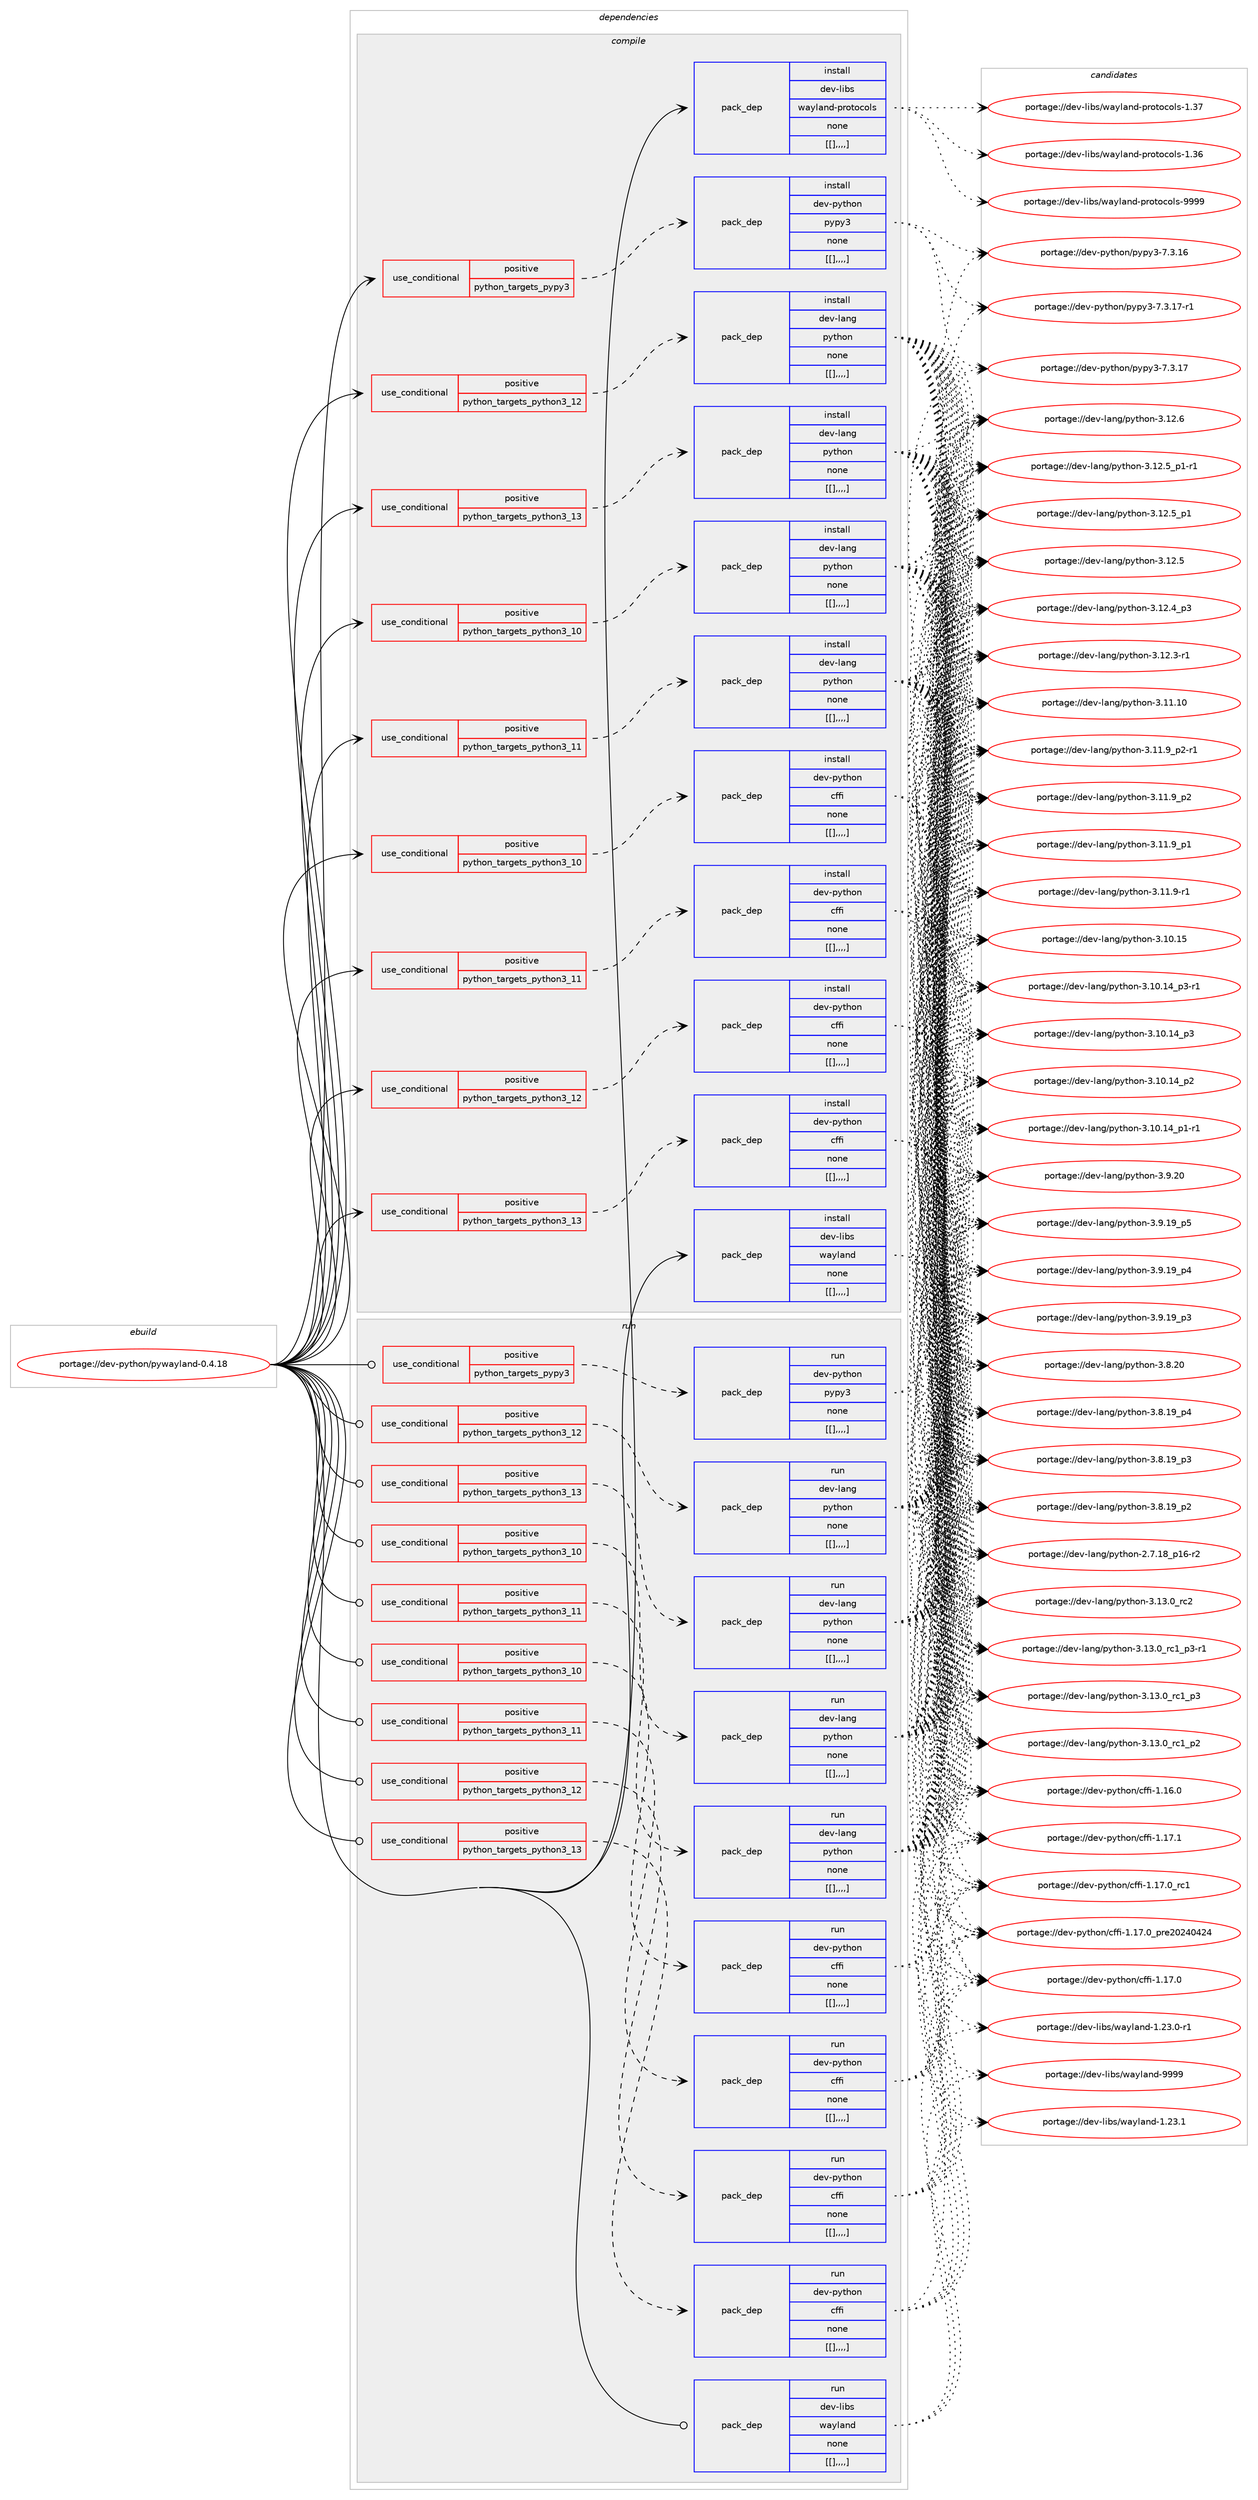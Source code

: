 digraph prolog {

# *************
# Graph options
# *************

newrank=true;
concentrate=true;
compound=true;
graph [rankdir=LR,fontname=Helvetica,fontsize=10,ranksep=1.5];#, ranksep=2.5, nodesep=0.2];
edge  [arrowhead=vee];
node  [fontname=Helvetica,fontsize=10];

# **********
# The ebuild
# **********

subgraph cluster_leftcol {
color=gray;
label=<<i>ebuild</i>>;
id [label="portage://dev-python/pywayland-0.4.18", color=red, width=4, href="../dev-python/pywayland-0.4.18.svg"];
}

# ****************
# The dependencies
# ****************

subgraph cluster_midcol {
color=gray;
label=<<i>dependencies</i>>;
subgraph cluster_compile {
fillcolor="#eeeeee";
style=filled;
label=<<i>compile</i>>;
subgraph cond39500 {
dependency162696 [label=<<TABLE BORDER="0" CELLBORDER="1" CELLSPACING="0" CELLPADDING="4"><TR><TD ROWSPAN="3" CELLPADDING="10">use_conditional</TD></TR><TR><TD>positive</TD></TR><TR><TD>python_targets_pypy3</TD></TR></TABLE>>, shape=none, color=red];
subgraph pack121935 {
dependency162697 [label=<<TABLE BORDER="0" CELLBORDER="1" CELLSPACING="0" CELLPADDING="4" WIDTH="220"><TR><TD ROWSPAN="6" CELLPADDING="30">pack_dep</TD></TR><TR><TD WIDTH="110">install</TD></TR><TR><TD>dev-python</TD></TR><TR><TD>pypy3</TD></TR><TR><TD>none</TD></TR><TR><TD>[[],,,,]</TD></TR></TABLE>>, shape=none, color=blue];
}
dependency162696:e -> dependency162697:w [weight=20,style="dashed",arrowhead="vee"];
}
id:e -> dependency162696:w [weight=20,style="solid",arrowhead="vee"];
subgraph cond39501 {
dependency162698 [label=<<TABLE BORDER="0" CELLBORDER="1" CELLSPACING="0" CELLPADDING="4"><TR><TD ROWSPAN="3" CELLPADDING="10">use_conditional</TD></TR><TR><TD>positive</TD></TR><TR><TD>python_targets_python3_10</TD></TR></TABLE>>, shape=none, color=red];
subgraph pack121936 {
dependency162699 [label=<<TABLE BORDER="0" CELLBORDER="1" CELLSPACING="0" CELLPADDING="4" WIDTH="220"><TR><TD ROWSPAN="6" CELLPADDING="30">pack_dep</TD></TR><TR><TD WIDTH="110">install</TD></TR><TR><TD>dev-lang</TD></TR><TR><TD>python</TD></TR><TR><TD>none</TD></TR><TR><TD>[[],,,,]</TD></TR></TABLE>>, shape=none, color=blue];
}
dependency162698:e -> dependency162699:w [weight=20,style="dashed",arrowhead="vee"];
}
id:e -> dependency162698:w [weight=20,style="solid",arrowhead="vee"];
subgraph cond39502 {
dependency162700 [label=<<TABLE BORDER="0" CELLBORDER="1" CELLSPACING="0" CELLPADDING="4"><TR><TD ROWSPAN="3" CELLPADDING="10">use_conditional</TD></TR><TR><TD>positive</TD></TR><TR><TD>python_targets_python3_10</TD></TR></TABLE>>, shape=none, color=red];
subgraph pack121937 {
dependency162701 [label=<<TABLE BORDER="0" CELLBORDER="1" CELLSPACING="0" CELLPADDING="4" WIDTH="220"><TR><TD ROWSPAN="6" CELLPADDING="30">pack_dep</TD></TR><TR><TD WIDTH="110">install</TD></TR><TR><TD>dev-python</TD></TR><TR><TD>cffi</TD></TR><TR><TD>none</TD></TR><TR><TD>[[],,,,]</TD></TR></TABLE>>, shape=none, color=blue];
}
dependency162700:e -> dependency162701:w [weight=20,style="dashed",arrowhead="vee"];
}
id:e -> dependency162700:w [weight=20,style="solid",arrowhead="vee"];
subgraph cond39503 {
dependency162702 [label=<<TABLE BORDER="0" CELLBORDER="1" CELLSPACING="0" CELLPADDING="4"><TR><TD ROWSPAN="3" CELLPADDING="10">use_conditional</TD></TR><TR><TD>positive</TD></TR><TR><TD>python_targets_python3_11</TD></TR></TABLE>>, shape=none, color=red];
subgraph pack121938 {
dependency162703 [label=<<TABLE BORDER="0" CELLBORDER="1" CELLSPACING="0" CELLPADDING="4" WIDTH="220"><TR><TD ROWSPAN="6" CELLPADDING="30">pack_dep</TD></TR><TR><TD WIDTH="110">install</TD></TR><TR><TD>dev-lang</TD></TR><TR><TD>python</TD></TR><TR><TD>none</TD></TR><TR><TD>[[],,,,]</TD></TR></TABLE>>, shape=none, color=blue];
}
dependency162702:e -> dependency162703:w [weight=20,style="dashed",arrowhead="vee"];
}
id:e -> dependency162702:w [weight=20,style="solid",arrowhead="vee"];
subgraph cond39504 {
dependency162704 [label=<<TABLE BORDER="0" CELLBORDER="1" CELLSPACING="0" CELLPADDING="4"><TR><TD ROWSPAN="3" CELLPADDING="10">use_conditional</TD></TR><TR><TD>positive</TD></TR><TR><TD>python_targets_python3_11</TD></TR></TABLE>>, shape=none, color=red];
subgraph pack121939 {
dependency162705 [label=<<TABLE BORDER="0" CELLBORDER="1" CELLSPACING="0" CELLPADDING="4" WIDTH="220"><TR><TD ROWSPAN="6" CELLPADDING="30">pack_dep</TD></TR><TR><TD WIDTH="110">install</TD></TR><TR><TD>dev-python</TD></TR><TR><TD>cffi</TD></TR><TR><TD>none</TD></TR><TR><TD>[[],,,,]</TD></TR></TABLE>>, shape=none, color=blue];
}
dependency162704:e -> dependency162705:w [weight=20,style="dashed",arrowhead="vee"];
}
id:e -> dependency162704:w [weight=20,style="solid",arrowhead="vee"];
subgraph cond39505 {
dependency162706 [label=<<TABLE BORDER="0" CELLBORDER="1" CELLSPACING="0" CELLPADDING="4"><TR><TD ROWSPAN="3" CELLPADDING="10">use_conditional</TD></TR><TR><TD>positive</TD></TR><TR><TD>python_targets_python3_12</TD></TR></TABLE>>, shape=none, color=red];
subgraph pack121940 {
dependency162707 [label=<<TABLE BORDER="0" CELLBORDER="1" CELLSPACING="0" CELLPADDING="4" WIDTH="220"><TR><TD ROWSPAN="6" CELLPADDING="30">pack_dep</TD></TR><TR><TD WIDTH="110">install</TD></TR><TR><TD>dev-lang</TD></TR><TR><TD>python</TD></TR><TR><TD>none</TD></TR><TR><TD>[[],,,,]</TD></TR></TABLE>>, shape=none, color=blue];
}
dependency162706:e -> dependency162707:w [weight=20,style="dashed",arrowhead="vee"];
}
id:e -> dependency162706:w [weight=20,style="solid",arrowhead="vee"];
subgraph cond39506 {
dependency162708 [label=<<TABLE BORDER="0" CELLBORDER="1" CELLSPACING="0" CELLPADDING="4"><TR><TD ROWSPAN="3" CELLPADDING="10">use_conditional</TD></TR><TR><TD>positive</TD></TR><TR><TD>python_targets_python3_12</TD></TR></TABLE>>, shape=none, color=red];
subgraph pack121941 {
dependency162709 [label=<<TABLE BORDER="0" CELLBORDER="1" CELLSPACING="0" CELLPADDING="4" WIDTH="220"><TR><TD ROWSPAN="6" CELLPADDING="30">pack_dep</TD></TR><TR><TD WIDTH="110">install</TD></TR><TR><TD>dev-python</TD></TR><TR><TD>cffi</TD></TR><TR><TD>none</TD></TR><TR><TD>[[],,,,]</TD></TR></TABLE>>, shape=none, color=blue];
}
dependency162708:e -> dependency162709:w [weight=20,style="dashed",arrowhead="vee"];
}
id:e -> dependency162708:w [weight=20,style="solid",arrowhead="vee"];
subgraph cond39507 {
dependency162710 [label=<<TABLE BORDER="0" CELLBORDER="1" CELLSPACING="0" CELLPADDING="4"><TR><TD ROWSPAN="3" CELLPADDING="10">use_conditional</TD></TR><TR><TD>positive</TD></TR><TR><TD>python_targets_python3_13</TD></TR></TABLE>>, shape=none, color=red];
subgraph pack121942 {
dependency162711 [label=<<TABLE BORDER="0" CELLBORDER="1" CELLSPACING="0" CELLPADDING="4" WIDTH="220"><TR><TD ROWSPAN="6" CELLPADDING="30">pack_dep</TD></TR><TR><TD WIDTH="110">install</TD></TR><TR><TD>dev-lang</TD></TR><TR><TD>python</TD></TR><TR><TD>none</TD></TR><TR><TD>[[],,,,]</TD></TR></TABLE>>, shape=none, color=blue];
}
dependency162710:e -> dependency162711:w [weight=20,style="dashed",arrowhead="vee"];
}
id:e -> dependency162710:w [weight=20,style="solid",arrowhead="vee"];
subgraph cond39508 {
dependency162712 [label=<<TABLE BORDER="0" CELLBORDER="1" CELLSPACING="0" CELLPADDING="4"><TR><TD ROWSPAN="3" CELLPADDING="10">use_conditional</TD></TR><TR><TD>positive</TD></TR><TR><TD>python_targets_python3_13</TD></TR></TABLE>>, shape=none, color=red];
subgraph pack121943 {
dependency162713 [label=<<TABLE BORDER="0" CELLBORDER="1" CELLSPACING="0" CELLPADDING="4" WIDTH="220"><TR><TD ROWSPAN="6" CELLPADDING="30">pack_dep</TD></TR><TR><TD WIDTH="110">install</TD></TR><TR><TD>dev-python</TD></TR><TR><TD>cffi</TD></TR><TR><TD>none</TD></TR><TR><TD>[[],,,,]</TD></TR></TABLE>>, shape=none, color=blue];
}
dependency162712:e -> dependency162713:w [weight=20,style="dashed",arrowhead="vee"];
}
id:e -> dependency162712:w [weight=20,style="solid",arrowhead="vee"];
subgraph pack121944 {
dependency162714 [label=<<TABLE BORDER="0" CELLBORDER="1" CELLSPACING="0" CELLPADDING="4" WIDTH="220"><TR><TD ROWSPAN="6" CELLPADDING="30">pack_dep</TD></TR><TR><TD WIDTH="110">install</TD></TR><TR><TD>dev-libs</TD></TR><TR><TD>wayland</TD></TR><TR><TD>none</TD></TR><TR><TD>[[],,,,]</TD></TR></TABLE>>, shape=none, color=blue];
}
id:e -> dependency162714:w [weight=20,style="solid",arrowhead="vee"];
subgraph pack121945 {
dependency162715 [label=<<TABLE BORDER="0" CELLBORDER="1" CELLSPACING="0" CELLPADDING="4" WIDTH="220"><TR><TD ROWSPAN="6" CELLPADDING="30">pack_dep</TD></TR><TR><TD WIDTH="110">install</TD></TR><TR><TD>dev-libs</TD></TR><TR><TD>wayland-protocols</TD></TR><TR><TD>none</TD></TR><TR><TD>[[],,,,]</TD></TR></TABLE>>, shape=none, color=blue];
}
id:e -> dependency162715:w [weight=20,style="solid",arrowhead="vee"];
}
subgraph cluster_compileandrun {
fillcolor="#eeeeee";
style=filled;
label=<<i>compile and run</i>>;
}
subgraph cluster_run {
fillcolor="#eeeeee";
style=filled;
label=<<i>run</i>>;
subgraph cond39509 {
dependency162716 [label=<<TABLE BORDER="0" CELLBORDER="1" CELLSPACING="0" CELLPADDING="4"><TR><TD ROWSPAN="3" CELLPADDING="10">use_conditional</TD></TR><TR><TD>positive</TD></TR><TR><TD>python_targets_pypy3</TD></TR></TABLE>>, shape=none, color=red];
subgraph pack121946 {
dependency162717 [label=<<TABLE BORDER="0" CELLBORDER="1" CELLSPACING="0" CELLPADDING="4" WIDTH="220"><TR><TD ROWSPAN="6" CELLPADDING="30">pack_dep</TD></TR><TR><TD WIDTH="110">run</TD></TR><TR><TD>dev-python</TD></TR><TR><TD>pypy3</TD></TR><TR><TD>none</TD></TR><TR><TD>[[],,,,]</TD></TR></TABLE>>, shape=none, color=blue];
}
dependency162716:e -> dependency162717:w [weight=20,style="dashed",arrowhead="vee"];
}
id:e -> dependency162716:w [weight=20,style="solid",arrowhead="odot"];
subgraph cond39510 {
dependency162718 [label=<<TABLE BORDER="0" CELLBORDER="1" CELLSPACING="0" CELLPADDING="4"><TR><TD ROWSPAN="3" CELLPADDING="10">use_conditional</TD></TR><TR><TD>positive</TD></TR><TR><TD>python_targets_python3_10</TD></TR></TABLE>>, shape=none, color=red];
subgraph pack121947 {
dependency162719 [label=<<TABLE BORDER="0" CELLBORDER="1" CELLSPACING="0" CELLPADDING="4" WIDTH="220"><TR><TD ROWSPAN="6" CELLPADDING="30">pack_dep</TD></TR><TR><TD WIDTH="110">run</TD></TR><TR><TD>dev-lang</TD></TR><TR><TD>python</TD></TR><TR><TD>none</TD></TR><TR><TD>[[],,,,]</TD></TR></TABLE>>, shape=none, color=blue];
}
dependency162718:e -> dependency162719:w [weight=20,style="dashed",arrowhead="vee"];
}
id:e -> dependency162718:w [weight=20,style="solid",arrowhead="odot"];
subgraph cond39511 {
dependency162720 [label=<<TABLE BORDER="0" CELLBORDER="1" CELLSPACING="0" CELLPADDING="4"><TR><TD ROWSPAN="3" CELLPADDING="10">use_conditional</TD></TR><TR><TD>positive</TD></TR><TR><TD>python_targets_python3_10</TD></TR></TABLE>>, shape=none, color=red];
subgraph pack121948 {
dependency162721 [label=<<TABLE BORDER="0" CELLBORDER="1" CELLSPACING="0" CELLPADDING="4" WIDTH="220"><TR><TD ROWSPAN="6" CELLPADDING="30">pack_dep</TD></TR><TR><TD WIDTH="110">run</TD></TR><TR><TD>dev-python</TD></TR><TR><TD>cffi</TD></TR><TR><TD>none</TD></TR><TR><TD>[[],,,,]</TD></TR></TABLE>>, shape=none, color=blue];
}
dependency162720:e -> dependency162721:w [weight=20,style="dashed",arrowhead="vee"];
}
id:e -> dependency162720:w [weight=20,style="solid",arrowhead="odot"];
subgraph cond39512 {
dependency162722 [label=<<TABLE BORDER="0" CELLBORDER="1" CELLSPACING="0" CELLPADDING="4"><TR><TD ROWSPAN="3" CELLPADDING="10">use_conditional</TD></TR><TR><TD>positive</TD></TR><TR><TD>python_targets_python3_11</TD></TR></TABLE>>, shape=none, color=red];
subgraph pack121949 {
dependency162723 [label=<<TABLE BORDER="0" CELLBORDER="1" CELLSPACING="0" CELLPADDING="4" WIDTH="220"><TR><TD ROWSPAN="6" CELLPADDING="30">pack_dep</TD></TR><TR><TD WIDTH="110">run</TD></TR><TR><TD>dev-lang</TD></TR><TR><TD>python</TD></TR><TR><TD>none</TD></TR><TR><TD>[[],,,,]</TD></TR></TABLE>>, shape=none, color=blue];
}
dependency162722:e -> dependency162723:w [weight=20,style="dashed",arrowhead="vee"];
}
id:e -> dependency162722:w [weight=20,style="solid",arrowhead="odot"];
subgraph cond39513 {
dependency162724 [label=<<TABLE BORDER="0" CELLBORDER="1" CELLSPACING="0" CELLPADDING="4"><TR><TD ROWSPAN="3" CELLPADDING="10">use_conditional</TD></TR><TR><TD>positive</TD></TR><TR><TD>python_targets_python3_11</TD></TR></TABLE>>, shape=none, color=red];
subgraph pack121950 {
dependency162725 [label=<<TABLE BORDER="0" CELLBORDER="1" CELLSPACING="0" CELLPADDING="4" WIDTH="220"><TR><TD ROWSPAN="6" CELLPADDING="30">pack_dep</TD></TR><TR><TD WIDTH="110">run</TD></TR><TR><TD>dev-python</TD></TR><TR><TD>cffi</TD></TR><TR><TD>none</TD></TR><TR><TD>[[],,,,]</TD></TR></TABLE>>, shape=none, color=blue];
}
dependency162724:e -> dependency162725:w [weight=20,style="dashed",arrowhead="vee"];
}
id:e -> dependency162724:w [weight=20,style="solid",arrowhead="odot"];
subgraph cond39514 {
dependency162726 [label=<<TABLE BORDER="0" CELLBORDER="1" CELLSPACING="0" CELLPADDING="4"><TR><TD ROWSPAN="3" CELLPADDING="10">use_conditional</TD></TR><TR><TD>positive</TD></TR><TR><TD>python_targets_python3_12</TD></TR></TABLE>>, shape=none, color=red];
subgraph pack121951 {
dependency162727 [label=<<TABLE BORDER="0" CELLBORDER="1" CELLSPACING="0" CELLPADDING="4" WIDTH="220"><TR><TD ROWSPAN="6" CELLPADDING="30">pack_dep</TD></TR><TR><TD WIDTH="110">run</TD></TR><TR><TD>dev-lang</TD></TR><TR><TD>python</TD></TR><TR><TD>none</TD></TR><TR><TD>[[],,,,]</TD></TR></TABLE>>, shape=none, color=blue];
}
dependency162726:e -> dependency162727:w [weight=20,style="dashed",arrowhead="vee"];
}
id:e -> dependency162726:w [weight=20,style="solid",arrowhead="odot"];
subgraph cond39515 {
dependency162728 [label=<<TABLE BORDER="0" CELLBORDER="1" CELLSPACING="0" CELLPADDING="4"><TR><TD ROWSPAN="3" CELLPADDING="10">use_conditional</TD></TR><TR><TD>positive</TD></TR><TR><TD>python_targets_python3_12</TD></TR></TABLE>>, shape=none, color=red];
subgraph pack121952 {
dependency162729 [label=<<TABLE BORDER="0" CELLBORDER="1" CELLSPACING="0" CELLPADDING="4" WIDTH="220"><TR><TD ROWSPAN="6" CELLPADDING="30">pack_dep</TD></TR><TR><TD WIDTH="110">run</TD></TR><TR><TD>dev-python</TD></TR><TR><TD>cffi</TD></TR><TR><TD>none</TD></TR><TR><TD>[[],,,,]</TD></TR></TABLE>>, shape=none, color=blue];
}
dependency162728:e -> dependency162729:w [weight=20,style="dashed",arrowhead="vee"];
}
id:e -> dependency162728:w [weight=20,style="solid",arrowhead="odot"];
subgraph cond39516 {
dependency162730 [label=<<TABLE BORDER="0" CELLBORDER="1" CELLSPACING="0" CELLPADDING="4"><TR><TD ROWSPAN="3" CELLPADDING="10">use_conditional</TD></TR><TR><TD>positive</TD></TR><TR><TD>python_targets_python3_13</TD></TR></TABLE>>, shape=none, color=red];
subgraph pack121953 {
dependency162731 [label=<<TABLE BORDER="0" CELLBORDER="1" CELLSPACING="0" CELLPADDING="4" WIDTH="220"><TR><TD ROWSPAN="6" CELLPADDING="30">pack_dep</TD></TR><TR><TD WIDTH="110">run</TD></TR><TR><TD>dev-lang</TD></TR><TR><TD>python</TD></TR><TR><TD>none</TD></TR><TR><TD>[[],,,,]</TD></TR></TABLE>>, shape=none, color=blue];
}
dependency162730:e -> dependency162731:w [weight=20,style="dashed",arrowhead="vee"];
}
id:e -> dependency162730:w [weight=20,style="solid",arrowhead="odot"];
subgraph cond39517 {
dependency162732 [label=<<TABLE BORDER="0" CELLBORDER="1" CELLSPACING="0" CELLPADDING="4"><TR><TD ROWSPAN="3" CELLPADDING="10">use_conditional</TD></TR><TR><TD>positive</TD></TR><TR><TD>python_targets_python3_13</TD></TR></TABLE>>, shape=none, color=red];
subgraph pack121954 {
dependency162733 [label=<<TABLE BORDER="0" CELLBORDER="1" CELLSPACING="0" CELLPADDING="4" WIDTH="220"><TR><TD ROWSPAN="6" CELLPADDING="30">pack_dep</TD></TR><TR><TD WIDTH="110">run</TD></TR><TR><TD>dev-python</TD></TR><TR><TD>cffi</TD></TR><TR><TD>none</TD></TR><TR><TD>[[],,,,]</TD></TR></TABLE>>, shape=none, color=blue];
}
dependency162732:e -> dependency162733:w [weight=20,style="dashed",arrowhead="vee"];
}
id:e -> dependency162732:w [weight=20,style="solid",arrowhead="odot"];
subgraph pack121955 {
dependency162734 [label=<<TABLE BORDER="0" CELLBORDER="1" CELLSPACING="0" CELLPADDING="4" WIDTH="220"><TR><TD ROWSPAN="6" CELLPADDING="30">pack_dep</TD></TR><TR><TD WIDTH="110">run</TD></TR><TR><TD>dev-libs</TD></TR><TR><TD>wayland</TD></TR><TR><TD>none</TD></TR><TR><TD>[[],,,,]</TD></TR></TABLE>>, shape=none, color=blue];
}
id:e -> dependency162734:w [weight=20,style="solid",arrowhead="odot"];
}
}

# **************
# The candidates
# **************

subgraph cluster_choices {
rank=same;
color=gray;
label=<<i>candidates</i>>;

subgraph choice121935 {
color=black;
nodesep=1;
choice100101118451121211161041111104711212111212151455546514649554511449 [label="portage://dev-python/pypy3-7.3.17-r1", color=red, width=4,href="../dev-python/pypy3-7.3.17-r1.svg"];
choice10010111845112121116104111110471121211121215145554651464955 [label="portage://dev-python/pypy3-7.3.17", color=red, width=4,href="../dev-python/pypy3-7.3.17.svg"];
choice10010111845112121116104111110471121211121215145554651464954 [label="portage://dev-python/pypy3-7.3.16", color=red, width=4,href="../dev-python/pypy3-7.3.16.svg"];
dependency162697:e -> choice100101118451121211161041111104711212111212151455546514649554511449:w [style=dotted,weight="100"];
dependency162697:e -> choice10010111845112121116104111110471121211121215145554651464955:w [style=dotted,weight="100"];
dependency162697:e -> choice10010111845112121116104111110471121211121215145554651464954:w [style=dotted,weight="100"];
}
subgraph choice121936 {
color=black;
nodesep=1;
choice10010111845108971101034711212111610411111045514649514648951149950 [label="portage://dev-lang/python-3.13.0_rc2", color=red, width=4,href="../dev-lang/python-3.13.0_rc2.svg"];
choice1001011184510897110103471121211161041111104551464951464895114994995112514511449 [label="portage://dev-lang/python-3.13.0_rc1_p3-r1", color=red, width=4,href="../dev-lang/python-3.13.0_rc1_p3-r1.svg"];
choice100101118451089711010347112121116104111110455146495146489511499499511251 [label="portage://dev-lang/python-3.13.0_rc1_p3", color=red, width=4,href="../dev-lang/python-3.13.0_rc1_p3.svg"];
choice100101118451089711010347112121116104111110455146495146489511499499511250 [label="portage://dev-lang/python-3.13.0_rc1_p2", color=red, width=4,href="../dev-lang/python-3.13.0_rc1_p2.svg"];
choice10010111845108971101034711212111610411111045514649504654 [label="portage://dev-lang/python-3.12.6", color=red, width=4,href="../dev-lang/python-3.12.6.svg"];
choice1001011184510897110103471121211161041111104551464950465395112494511449 [label="portage://dev-lang/python-3.12.5_p1-r1", color=red, width=4,href="../dev-lang/python-3.12.5_p1-r1.svg"];
choice100101118451089711010347112121116104111110455146495046539511249 [label="portage://dev-lang/python-3.12.5_p1", color=red, width=4,href="../dev-lang/python-3.12.5_p1.svg"];
choice10010111845108971101034711212111610411111045514649504653 [label="portage://dev-lang/python-3.12.5", color=red, width=4,href="../dev-lang/python-3.12.5.svg"];
choice100101118451089711010347112121116104111110455146495046529511251 [label="portage://dev-lang/python-3.12.4_p3", color=red, width=4,href="../dev-lang/python-3.12.4_p3.svg"];
choice100101118451089711010347112121116104111110455146495046514511449 [label="portage://dev-lang/python-3.12.3-r1", color=red, width=4,href="../dev-lang/python-3.12.3-r1.svg"];
choice1001011184510897110103471121211161041111104551464949464948 [label="portage://dev-lang/python-3.11.10", color=red, width=4,href="../dev-lang/python-3.11.10.svg"];
choice1001011184510897110103471121211161041111104551464949465795112504511449 [label="portage://dev-lang/python-3.11.9_p2-r1", color=red, width=4,href="../dev-lang/python-3.11.9_p2-r1.svg"];
choice100101118451089711010347112121116104111110455146494946579511250 [label="portage://dev-lang/python-3.11.9_p2", color=red, width=4,href="../dev-lang/python-3.11.9_p2.svg"];
choice100101118451089711010347112121116104111110455146494946579511249 [label="portage://dev-lang/python-3.11.9_p1", color=red, width=4,href="../dev-lang/python-3.11.9_p1.svg"];
choice100101118451089711010347112121116104111110455146494946574511449 [label="portage://dev-lang/python-3.11.9-r1", color=red, width=4,href="../dev-lang/python-3.11.9-r1.svg"];
choice1001011184510897110103471121211161041111104551464948464953 [label="portage://dev-lang/python-3.10.15", color=red, width=4,href="../dev-lang/python-3.10.15.svg"];
choice100101118451089711010347112121116104111110455146494846495295112514511449 [label="portage://dev-lang/python-3.10.14_p3-r1", color=red, width=4,href="../dev-lang/python-3.10.14_p3-r1.svg"];
choice10010111845108971101034711212111610411111045514649484649529511251 [label="portage://dev-lang/python-3.10.14_p3", color=red, width=4,href="../dev-lang/python-3.10.14_p3.svg"];
choice10010111845108971101034711212111610411111045514649484649529511250 [label="portage://dev-lang/python-3.10.14_p2", color=red, width=4,href="../dev-lang/python-3.10.14_p2.svg"];
choice100101118451089711010347112121116104111110455146494846495295112494511449 [label="portage://dev-lang/python-3.10.14_p1-r1", color=red, width=4,href="../dev-lang/python-3.10.14_p1-r1.svg"];
choice10010111845108971101034711212111610411111045514657465048 [label="portage://dev-lang/python-3.9.20", color=red, width=4,href="../dev-lang/python-3.9.20.svg"];
choice100101118451089711010347112121116104111110455146574649579511253 [label="portage://dev-lang/python-3.9.19_p5", color=red, width=4,href="../dev-lang/python-3.9.19_p5.svg"];
choice100101118451089711010347112121116104111110455146574649579511252 [label="portage://dev-lang/python-3.9.19_p4", color=red, width=4,href="../dev-lang/python-3.9.19_p4.svg"];
choice100101118451089711010347112121116104111110455146574649579511251 [label="portage://dev-lang/python-3.9.19_p3", color=red, width=4,href="../dev-lang/python-3.9.19_p3.svg"];
choice10010111845108971101034711212111610411111045514656465048 [label="portage://dev-lang/python-3.8.20", color=red, width=4,href="../dev-lang/python-3.8.20.svg"];
choice100101118451089711010347112121116104111110455146564649579511252 [label="portage://dev-lang/python-3.8.19_p4", color=red, width=4,href="../dev-lang/python-3.8.19_p4.svg"];
choice100101118451089711010347112121116104111110455146564649579511251 [label="portage://dev-lang/python-3.8.19_p3", color=red, width=4,href="../dev-lang/python-3.8.19_p3.svg"];
choice100101118451089711010347112121116104111110455146564649579511250 [label="portage://dev-lang/python-3.8.19_p2", color=red, width=4,href="../dev-lang/python-3.8.19_p2.svg"];
choice100101118451089711010347112121116104111110455046554649569511249544511450 [label="portage://dev-lang/python-2.7.18_p16-r2", color=red, width=4,href="../dev-lang/python-2.7.18_p16-r2.svg"];
dependency162699:e -> choice10010111845108971101034711212111610411111045514649514648951149950:w [style=dotted,weight="100"];
dependency162699:e -> choice1001011184510897110103471121211161041111104551464951464895114994995112514511449:w [style=dotted,weight="100"];
dependency162699:e -> choice100101118451089711010347112121116104111110455146495146489511499499511251:w [style=dotted,weight="100"];
dependency162699:e -> choice100101118451089711010347112121116104111110455146495146489511499499511250:w [style=dotted,weight="100"];
dependency162699:e -> choice10010111845108971101034711212111610411111045514649504654:w [style=dotted,weight="100"];
dependency162699:e -> choice1001011184510897110103471121211161041111104551464950465395112494511449:w [style=dotted,weight="100"];
dependency162699:e -> choice100101118451089711010347112121116104111110455146495046539511249:w [style=dotted,weight="100"];
dependency162699:e -> choice10010111845108971101034711212111610411111045514649504653:w [style=dotted,weight="100"];
dependency162699:e -> choice100101118451089711010347112121116104111110455146495046529511251:w [style=dotted,weight="100"];
dependency162699:e -> choice100101118451089711010347112121116104111110455146495046514511449:w [style=dotted,weight="100"];
dependency162699:e -> choice1001011184510897110103471121211161041111104551464949464948:w [style=dotted,weight="100"];
dependency162699:e -> choice1001011184510897110103471121211161041111104551464949465795112504511449:w [style=dotted,weight="100"];
dependency162699:e -> choice100101118451089711010347112121116104111110455146494946579511250:w [style=dotted,weight="100"];
dependency162699:e -> choice100101118451089711010347112121116104111110455146494946579511249:w [style=dotted,weight="100"];
dependency162699:e -> choice100101118451089711010347112121116104111110455146494946574511449:w [style=dotted,weight="100"];
dependency162699:e -> choice1001011184510897110103471121211161041111104551464948464953:w [style=dotted,weight="100"];
dependency162699:e -> choice100101118451089711010347112121116104111110455146494846495295112514511449:w [style=dotted,weight="100"];
dependency162699:e -> choice10010111845108971101034711212111610411111045514649484649529511251:w [style=dotted,weight="100"];
dependency162699:e -> choice10010111845108971101034711212111610411111045514649484649529511250:w [style=dotted,weight="100"];
dependency162699:e -> choice100101118451089711010347112121116104111110455146494846495295112494511449:w [style=dotted,weight="100"];
dependency162699:e -> choice10010111845108971101034711212111610411111045514657465048:w [style=dotted,weight="100"];
dependency162699:e -> choice100101118451089711010347112121116104111110455146574649579511253:w [style=dotted,weight="100"];
dependency162699:e -> choice100101118451089711010347112121116104111110455146574649579511252:w [style=dotted,weight="100"];
dependency162699:e -> choice100101118451089711010347112121116104111110455146574649579511251:w [style=dotted,weight="100"];
dependency162699:e -> choice10010111845108971101034711212111610411111045514656465048:w [style=dotted,weight="100"];
dependency162699:e -> choice100101118451089711010347112121116104111110455146564649579511252:w [style=dotted,weight="100"];
dependency162699:e -> choice100101118451089711010347112121116104111110455146564649579511251:w [style=dotted,weight="100"];
dependency162699:e -> choice100101118451089711010347112121116104111110455146564649579511250:w [style=dotted,weight="100"];
dependency162699:e -> choice100101118451089711010347112121116104111110455046554649569511249544511450:w [style=dotted,weight="100"];
}
subgraph choice121937 {
color=black;
nodesep=1;
choice10010111845112121116104111110479910210210545494649554649 [label="portage://dev-python/cffi-1.17.1", color=red, width=4,href="../dev-python/cffi-1.17.1.svg"];
choice10010111845112121116104111110479910210210545494649554648951149949 [label="portage://dev-python/cffi-1.17.0_rc1", color=red, width=4,href="../dev-python/cffi-1.17.0_rc1.svg"];
choice10010111845112121116104111110479910210210545494649554648951121141015048505248525052 [label="portage://dev-python/cffi-1.17.0_pre20240424", color=red, width=4,href="../dev-python/cffi-1.17.0_pre20240424.svg"];
choice10010111845112121116104111110479910210210545494649554648 [label="portage://dev-python/cffi-1.17.0", color=red, width=4,href="../dev-python/cffi-1.17.0.svg"];
choice10010111845112121116104111110479910210210545494649544648 [label="portage://dev-python/cffi-1.16.0", color=red, width=4,href="../dev-python/cffi-1.16.0.svg"];
dependency162701:e -> choice10010111845112121116104111110479910210210545494649554649:w [style=dotted,weight="100"];
dependency162701:e -> choice10010111845112121116104111110479910210210545494649554648951149949:w [style=dotted,weight="100"];
dependency162701:e -> choice10010111845112121116104111110479910210210545494649554648951121141015048505248525052:w [style=dotted,weight="100"];
dependency162701:e -> choice10010111845112121116104111110479910210210545494649554648:w [style=dotted,weight="100"];
dependency162701:e -> choice10010111845112121116104111110479910210210545494649544648:w [style=dotted,weight="100"];
}
subgraph choice121938 {
color=black;
nodesep=1;
choice10010111845108971101034711212111610411111045514649514648951149950 [label="portage://dev-lang/python-3.13.0_rc2", color=red, width=4,href="../dev-lang/python-3.13.0_rc2.svg"];
choice1001011184510897110103471121211161041111104551464951464895114994995112514511449 [label="portage://dev-lang/python-3.13.0_rc1_p3-r1", color=red, width=4,href="../dev-lang/python-3.13.0_rc1_p3-r1.svg"];
choice100101118451089711010347112121116104111110455146495146489511499499511251 [label="portage://dev-lang/python-3.13.0_rc1_p3", color=red, width=4,href="../dev-lang/python-3.13.0_rc1_p3.svg"];
choice100101118451089711010347112121116104111110455146495146489511499499511250 [label="portage://dev-lang/python-3.13.0_rc1_p2", color=red, width=4,href="../dev-lang/python-3.13.0_rc1_p2.svg"];
choice10010111845108971101034711212111610411111045514649504654 [label="portage://dev-lang/python-3.12.6", color=red, width=4,href="../dev-lang/python-3.12.6.svg"];
choice1001011184510897110103471121211161041111104551464950465395112494511449 [label="portage://dev-lang/python-3.12.5_p1-r1", color=red, width=4,href="../dev-lang/python-3.12.5_p1-r1.svg"];
choice100101118451089711010347112121116104111110455146495046539511249 [label="portage://dev-lang/python-3.12.5_p1", color=red, width=4,href="../dev-lang/python-3.12.5_p1.svg"];
choice10010111845108971101034711212111610411111045514649504653 [label="portage://dev-lang/python-3.12.5", color=red, width=4,href="../dev-lang/python-3.12.5.svg"];
choice100101118451089711010347112121116104111110455146495046529511251 [label="portage://dev-lang/python-3.12.4_p3", color=red, width=4,href="../dev-lang/python-3.12.4_p3.svg"];
choice100101118451089711010347112121116104111110455146495046514511449 [label="portage://dev-lang/python-3.12.3-r1", color=red, width=4,href="../dev-lang/python-3.12.3-r1.svg"];
choice1001011184510897110103471121211161041111104551464949464948 [label="portage://dev-lang/python-3.11.10", color=red, width=4,href="../dev-lang/python-3.11.10.svg"];
choice1001011184510897110103471121211161041111104551464949465795112504511449 [label="portage://dev-lang/python-3.11.9_p2-r1", color=red, width=4,href="../dev-lang/python-3.11.9_p2-r1.svg"];
choice100101118451089711010347112121116104111110455146494946579511250 [label="portage://dev-lang/python-3.11.9_p2", color=red, width=4,href="../dev-lang/python-3.11.9_p2.svg"];
choice100101118451089711010347112121116104111110455146494946579511249 [label="portage://dev-lang/python-3.11.9_p1", color=red, width=4,href="../dev-lang/python-3.11.9_p1.svg"];
choice100101118451089711010347112121116104111110455146494946574511449 [label="portage://dev-lang/python-3.11.9-r1", color=red, width=4,href="../dev-lang/python-3.11.9-r1.svg"];
choice1001011184510897110103471121211161041111104551464948464953 [label="portage://dev-lang/python-3.10.15", color=red, width=4,href="../dev-lang/python-3.10.15.svg"];
choice100101118451089711010347112121116104111110455146494846495295112514511449 [label="portage://dev-lang/python-3.10.14_p3-r1", color=red, width=4,href="../dev-lang/python-3.10.14_p3-r1.svg"];
choice10010111845108971101034711212111610411111045514649484649529511251 [label="portage://dev-lang/python-3.10.14_p3", color=red, width=4,href="../dev-lang/python-3.10.14_p3.svg"];
choice10010111845108971101034711212111610411111045514649484649529511250 [label="portage://dev-lang/python-3.10.14_p2", color=red, width=4,href="../dev-lang/python-3.10.14_p2.svg"];
choice100101118451089711010347112121116104111110455146494846495295112494511449 [label="portage://dev-lang/python-3.10.14_p1-r1", color=red, width=4,href="../dev-lang/python-3.10.14_p1-r1.svg"];
choice10010111845108971101034711212111610411111045514657465048 [label="portage://dev-lang/python-3.9.20", color=red, width=4,href="../dev-lang/python-3.9.20.svg"];
choice100101118451089711010347112121116104111110455146574649579511253 [label="portage://dev-lang/python-3.9.19_p5", color=red, width=4,href="../dev-lang/python-3.9.19_p5.svg"];
choice100101118451089711010347112121116104111110455146574649579511252 [label="portage://dev-lang/python-3.9.19_p4", color=red, width=4,href="../dev-lang/python-3.9.19_p4.svg"];
choice100101118451089711010347112121116104111110455146574649579511251 [label="portage://dev-lang/python-3.9.19_p3", color=red, width=4,href="../dev-lang/python-3.9.19_p3.svg"];
choice10010111845108971101034711212111610411111045514656465048 [label="portage://dev-lang/python-3.8.20", color=red, width=4,href="../dev-lang/python-3.8.20.svg"];
choice100101118451089711010347112121116104111110455146564649579511252 [label="portage://dev-lang/python-3.8.19_p4", color=red, width=4,href="../dev-lang/python-3.8.19_p4.svg"];
choice100101118451089711010347112121116104111110455146564649579511251 [label="portage://dev-lang/python-3.8.19_p3", color=red, width=4,href="../dev-lang/python-3.8.19_p3.svg"];
choice100101118451089711010347112121116104111110455146564649579511250 [label="portage://dev-lang/python-3.8.19_p2", color=red, width=4,href="../dev-lang/python-3.8.19_p2.svg"];
choice100101118451089711010347112121116104111110455046554649569511249544511450 [label="portage://dev-lang/python-2.7.18_p16-r2", color=red, width=4,href="../dev-lang/python-2.7.18_p16-r2.svg"];
dependency162703:e -> choice10010111845108971101034711212111610411111045514649514648951149950:w [style=dotted,weight="100"];
dependency162703:e -> choice1001011184510897110103471121211161041111104551464951464895114994995112514511449:w [style=dotted,weight="100"];
dependency162703:e -> choice100101118451089711010347112121116104111110455146495146489511499499511251:w [style=dotted,weight="100"];
dependency162703:e -> choice100101118451089711010347112121116104111110455146495146489511499499511250:w [style=dotted,weight="100"];
dependency162703:e -> choice10010111845108971101034711212111610411111045514649504654:w [style=dotted,weight="100"];
dependency162703:e -> choice1001011184510897110103471121211161041111104551464950465395112494511449:w [style=dotted,weight="100"];
dependency162703:e -> choice100101118451089711010347112121116104111110455146495046539511249:w [style=dotted,weight="100"];
dependency162703:e -> choice10010111845108971101034711212111610411111045514649504653:w [style=dotted,weight="100"];
dependency162703:e -> choice100101118451089711010347112121116104111110455146495046529511251:w [style=dotted,weight="100"];
dependency162703:e -> choice100101118451089711010347112121116104111110455146495046514511449:w [style=dotted,weight="100"];
dependency162703:e -> choice1001011184510897110103471121211161041111104551464949464948:w [style=dotted,weight="100"];
dependency162703:e -> choice1001011184510897110103471121211161041111104551464949465795112504511449:w [style=dotted,weight="100"];
dependency162703:e -> choice100101118451089711010347112121116104111110455146494946579511250:w [style=dotted,weight="100"];
dependency162703:e -> choice100101118451089711010347112121116104111110455146494946579511249:w [style=dotted,weight="100"];
dependency162703:e -> choice100101118451089711010347112121116104111110455146494946574511449:w [style=dotted,weight="100"];
dependency162703:e -> choice1001011184510897110103471121211161041111104551464948464953:w [style=dotted,weight="100"];
dependency162703:e -> choice100101118451089711010347112121116104111110455146494846495295112514511449:w [style=dotted,weight="100"];
dependency162703:e -> choice10010111845108971101034711212111610411111045514649484649529511251:w [style=dotted,weight="100"];
dependency162703:e -> choice10010111845108971101034711212111610411111045514649484649529511250:w [style=dotted,weight="100"];
dependency162703:e -> choice100101118451089711010347112121116104111110455146494846495295112494511449:w [style=dotted,weight="100"];
dependency162703:e -> choice10010111845108971101034711212111610411111045514657465048:w [style=dotted,weight="100"];
dependency162703:e -> choice100101118451089711010347112121116104111110455146574649579511253:w [style=dotted,weight="100"];
dependency162703:e -> choice100101118451089711010347112121116104111110455146574649579511252:w [style=dotted,weight="100"];
dependency162703:e -> choice100101118451089711010347112121116104111110455146574649579511251:w [style=dotted,weight="100"];
dependency162703:e -> choice10010111845108971101034711212111610411111045514656465048:w [style=dotted,weight="100"];
dependency162703:e -> choice100101118451089711010347112121116104111110455146564649579511252:w [style=dotted,weight="100"];
dependency162703:e -> choice100101118451089711010347112121116104111110455146564649579511251:w [style=dotted,weight="100"];
dependency162703:e -> choice100101118451089711010347112121116104111110455146564649579511250:w [style=dotted,weight="100"];
dependency162703:e -> choice100101118451089711010347112121116104111110455046554649569511249544511450:w [style=dotted,weight="100"];
}
subgraph choice121939 {
color=black;
nodesep=1;
choice10010111845112121116104111110479910210210545494649554649 [label="portage://dev-python/cffi-1.17.1", color=red, width=4,href="../dev-python/cffi-1.17.1.svg"];
choice10010111845112121116104111110479910210210545494649554648951149949 [label="portage://dev-python/cffi-1.17.0_rc1", color=red, width=4,href="../dev-python/cffi-1.17.0_rc1.svg"];
choice10010111845112121116104111110479910210210545494649554648951121141015048505248525052 [label="portage://dev-python/cffi-1.17.0_pre20240424", color=red, width=4,href="../dev-python/cffi-1.17.0_pre20240424.svg"];
choice10010111845112121116104111110479910210210545494649554648 [label="portage://dev-python/cffi-1.17.0", color=red, width=4,href="../dev-python/cffi-1.17.0.svg"];
choice10010111845112121116104111110479910210210545494649544648 [label="portage://dev-python/cffi-1.16.0", color=red, width=4,href="../dev-python/cffi-1.16.0.svg"];
dependency162705:e -> choice10010111845112121116104111110479910210210545494649554649:w [style=dotted,weight="100"];
dependency162705:e -> choice10010111845112121116104111110479910210210545494649554648951149949:w [style=dotted,weight="100"];
dependency162705:e -> choice10010111845112121116104111110479910210210545494649554648951121141015048505248525052:w [style=dotted,weight="100"];
dependency162705:e -> choice10010111845112121116104111110479910210210545494649554648:w [style=dotted,weight="100"];
dependency162705:e -> choice10010111845112121116104111110479910210210545494649544648:w [style=dotted,weight="100"];
}
subgraph choice121940 {
color=black;
nodesep=1;
choice10010111845108971101034711212111610411111045514649514648951149950 [label="portage://dev-lang/python-3.13.0_rc2", color=red, width=4,href="../dev-lang/python-3.13.0_rc2.svg"];
choice1001011184510897110103471121211161041111104551464951464895114994995112514511449 [label="portage://dev-lang/python-3.13.0_rc1_p3-r1", color=red, width=4,href="../dev-lang/python-3.13.0_rc1_p3-r1.svg"];
choice100101118451089711010347112121116104111110455146495146489511499499511251 [label="portage://dev-lang/python-3.13.0_rc1_p3", color=red, width=4,href="../dev-lang/python-3.13.0_rc1_p3.svg"];
choice100101118451089711010347112121116104111110455146495146489511499499511250 [label="portage://dev-lang/python-3.13.0_rc1_p2", color=red, width=4,href="../dev-lang/python-3.13.0_rc1_p2.svg"];
choice10010111845108971101034711212111610411111045514649504654 [label="portage://dev-lang/python-3.12.6", color=red, width=4,href="../dev-lang/python-3.12.6.svg"];
choice1001011184510897110103471121211161041111104551464950465395112494511449 [label="portage://dev-lang/python-3.12.5_p1-r1", color=red, width=4,href="../dev-lang/python-3.12.5_p1-r1.svg"];
choice100101118451089711010347112121116104111110455146495046539511249 [label="portage://dev-lang/python-3.12.5_p1", color=red, width=4,href="../dev-lang/python-3.12.5_p1.svg"];
choice10010111845108971101034711212111610411111045514649504653 [label="portage://dev-lang/python-3.12.5", color=red, width=4,href="../dev-lang/python-3.12.5.svg"];
choice100101118451089711010347112121116104111110455146495046529511251 [label="portage://dev-lang/python-3.12.4_p3", color=red, width=4,href="../dev-lang/python-3.12.4_p3.svg"];
choice100101118451089711010347112121116104111110455146495046514511449 [label="portage://dev-lang/python-3.12.3-r1", color=red, width=4,href="../dev-lang/python-3.12.3-r1.svg"];
choice1001011184510897110103471121211161041111104551464949464948 [label="portage://dev-lang/python-3.11.10", color=red, width=4,href="../dev-lang/python-3.11.10.svg"];
choice1001011184510897110103471121211161041111104551464949465795112504511449 [label="portage://dev-lang/python-3.11.9_p2-r1", color=red, width=4,href="../dev-lang/python-3.11.9_p2-r1.svg"];
choice100101118451089711010347112121116104111110455146494946579511250 [label="portage://dev-lang/python-3.11.9_p2", color=red, width=4,href="../dev-lang/python-3.11.9_p2.svg"];
choice100101118451089711010347112121116104111110455146494946579511249 [label="portage://dev-lang/python-3.11.9_p1", color=red, width=4,href="../dev-lang/python-3.11.9_p1.svg"];
choice100101118451089711010347112121116104111110455146494946574511449 [label="portage://dev-lang/python-3.11.9-r1", color=red, width=4,href="../dev-lang/python-3.11.9-r1.svg"];
choice1001011184510897110103471121211161041111104551464948464953 [label="portage://dev-lang/python-3.10.15", color=red, width=4,href="../dev-lang/python-3.10.15.svg"];
choice100101118451089711010347112121116104111110455146494846495295112514511449 [label="portage://dev-lang/python-3.10.14_p3-r1", color=red, width=4,href="../dev-lang/python-3.10.14_p3-r1.svg"];
choice10010111845108971101034711212111610411111045514649484649529511251 [label="portage://dev-lang/python-3.10.14_p3", color=red, width=4,href="../dev-lang/python-3.10.14_p3.svg"];
choice10010111845108971101034711212111610411111045514649484649529511250 [label="portage://dev-lang/python-3.10.14_p2", color=red, width=4,href="../dev-lang/python-3.10.14_p2.svg"];
choice100101118451089711010347112121116104111110455146494846495295112494511449 [label="portage://dev-lang/python-3.10.14_p1-r1", color=red, width=4,href="../dev-lang/python-3.10.14_p1-r1.svg"];
choice10010111845108971101034711212111610411111045514657465048 [label="portage://dev-lang/python-3.9.20", color=red, width=4,href="../dev-lang/python-3.9.20.svg"];
choice100101118451089711010347112121116104111110455146574649579511253 [label="portage://dev-lang/python-3.9.19_p5", color=red, width=4,href="../dev-lang/python-3.9.19_p5.svg"];
choice100101118451089711010347112121116104111110455146574649579511252 [label="portage://dev-lang/python-3.9.19_p4", color=red, width=4,href="../dev-lang/python-3.9.19_p4.svg"];
choice100101118451089711010347112121116104111110455146574649579511251 [label="portage://dev-lang/python-3.9.19_p3", color=red, width=4,href="../dev-lang/python-3.9.19_p3.svg"];
choice10010111845108971101034711212111610411111045514656465048 [label="portage://dev-lang/python-3.8.20", color=red, width=4,href="../dev-lang/python-3.8.20.svg"];
choice100101118451089711010347112121116104111110455146564649579511252 [label="portage://dev-lang/python-3.8.19_p4", color=red, width=4,href="../dev-lang/python-3.8.19_p4.svg"];
choice100101118451089711010347112121116104111110455146564649579511251 [label="portage://dev-lang/python-3.8.19_p3", color=red, width=4,href="../dev-lang/python-3.8.19_p3.svg"];
choice100101118451089711010347112121116104111110455146564649579511250 [label="portage://dev-lang/python-3.8.19_p2", color=red, width=4,href="../dev-lang/python-3.8.19_p2.svg"];
choice100101118451089711010347112121116104111110455046554649569511249544511450 [label="portage://dev-lang/python-2.7.18_p16-r2", color=red, width=4,href="../dev-lang/python-2.7.18_p16-r2.svg"];
dependency162707:e -> choice10010111845108971101034711212111610411111045514649514648951149950:w [style=dotted,weight="100"];
dependency162707:e -> choice1001011184510897110103471121211161041111104551464951464895114994995112514511449:w [style=dotted,weight="100"];
dependency162707:e -> choice100101118451089711010347112121116104111110455146495146489511499499511251:w [style=dotted,weight="100"];
dependency162707:e -> choice100101118451089711010347112121116104111110455146495146489511499499511250:w [style=dotted,weight="100"];
dependency162707:e -> choice10010111845108971101034711212111610411111045514649504654:w [style=dotted,weight="100"];
dependency162707:e -> choice1001011184510897110103471121211161041111104551464950465395112494511449:w [style=dotted,weight="100"];
dependency162707:e -> choice100101118451089711010347112121116104111110455146495046539511249:w [style=dotted,weight="100"];
dependency162707:e -> choice10010111845108971101034711212111610411111045514649504653:w [style=dotted,weight="100"];
dependency162707:e -> choice100101118451089711010347112121116104111110455146495046529511251:w [style=dotted,weight="100"];
dependency162707:e -> choice100101118451089711010347112121116104111110455146495046514511449:w [style=dotted,weight="100"];
dependency162707:e -> choice1001011184510897110103471121211161041111104551464949464948:w [style=dotted,weight="100"];
dependency162707:e -> choice1001011184510897110103471121211161041111104551464949465795112504511449:w [style=dotted,weight="100"];
dependency162707:e -> choice100101118451089711010347112121116104111110455146494946579511250:w [style=dotted,weight="100"];
dependency162707:e -> choice100101118451089711010347112121116104111110455146494946579511249:w [style=dotted,weight="100"];
dependency162707:e -> choice100101118451089711010347112121116104111110455146494946574511449:w [style=dotted,weight="100"];
dependency162707:e -> choice1001011184510897110103471121211161041111104551464948464953:w [style=dotted,weight="100"];
dependency162707:e -> choice100101118451089711010347112121116104111110455146494846495295112514511449:w [style=dotted,weight="100"];
dependency162707:e -> choice10010111845108971101034711212111610411111045514649484649529511251:w [style=dotted,weight="100"];
dependency162707:e -> choice10010111845108971101034711212111610411111045514649484649529511250:w [style=dotted,weight="100"];
dependency162707:e -> choice100101118451089711010347112121116104111110455146494846495295112494511449:w [style=dotted,weight="100"];
dependency162707:e -> choice10010111845108971101034711212111610411111045514657465048:w [style=dotted,weight="100"];
dependency162707:e -> choice100101118451089711010347112121116104111110455146574649579511253:w [style=dotted,weight="100"];
dependency162707:e -> choice100101118451089711010347112121116104111110455146574649579511252:w [style=dotted,weight="100"];
dependency162707:e -> choice100101118451089711010347112121116104111110455146574649579511251:w [style=dotted,weight="100"];
dependency162707:e -> choice10010111845108971101034711212111610411111045514656465048:w [style=dotted,weight="100"];
dependency162707:e -> choice100101118451089711010347112121116104111110455146564649579511252:w [style=dotted,weight="100"];
dependency162707:e -> choice100101118451089711010347112121116104111110455146564649579511251:w [style=dotted,weight="100"];
dependency162707:e -> choice100101118451089711010347112121116104111110455146564649579511250:w [style=dotted,weight="100"];
dependency162707:e -> choice100101118451089711010347112121116104111110455046554649569511249544511450:w [style=dotted,weight="100"];
}
subgraph choice121941 {
color=black;
nodesep=1;
choice10010111845112121116104111110479910210210545494649554649 [label="portage://dev-python/cffi-1.17.1", color=red, width=4,href="../dev-python/cffi-1.17.1.svg"];
choice10010111845112121116104111110479910210210545494649554648951149949 [label="portage://dev-python/cffi-1.17.0_rc1", color=red, width=4,href="../dev-python/cffi-1.17.0_rc1.svg"];
choice10010111845112121116104111110479910210210545494649554648951121141015048505248525052 [label="portage://dev-python/cffi-1.17.0_pre20240424", color=red, width=4,href="../dev-python/cffi-1.17.0_pre20240424.svg"];
choice10010111845112121116104111110479910210210545494649554648 [label="portage://dev-python/cffi-1.17.0", color=red, width=4,href="../dev-python/cffi-1.17.0.svg"];
choice10010111845112121116104111110479910210210545494649544648 [label="portage://dev-python/cffi-1.16.0", color=red, width=4,href="../dev-python/cffi-1.16.0.svg"];
dependency162709:e -> choice10010111845112121116104111110479910210210545494649554649:w [style=dotted,weight="100"];
dependency162709:e -> choice10010111845112121116104111110479910210210545494649554648951149949:w [style=dotted,weight="100"];
dependency162709:e -> choice10010111845112121116104111110479910210210545494649554648951121141015048505248525052:w [style=dotted,weight="100"];
dependency162709:e -> choice10010111845112121116104111110479910210210545494649554648:w [style=dotted,weight="100"];
dependency162709:e -> choice10010111845112121116104111110479910210210545494649544648:w [style=dotted,weight="100"];
}
subgraph choice121942 {
color=black;
nodesep=1;
choice10010111845108971101034711212111610411111045514649514648951149950 [label="portage://dev-lang/python-3.13.0_rc2", color=red, width=4,href="../dev-lang/python-3.13.0_rc2.svg"];
choice1001011184510897110103471121211161041111104551464951464895114994995112514511449 [label="portage://dev-lang/python-3.13.0_rc1_p3-r1", color=red, width=4,href="../dev-lang/python-3.13.0_rc1_p3-r1.svg"];
choice100101118451089711010347112121116104111110455146495146489511499499511251 [label="portage://dev-lang/python-3.13.0_rc1_p3", color=red, width=4,href="../dev-lang/python-3.13.0_rc1_p3.svg"];
choice100101118451089711010347112121116104111110455146495146489511499499511250 [label="portage://dev-lang/python-3.13.0_rc1_p2", color=red, width=4,href="../dev-lang/python-3.13.0_rc1_p2.svg"];
choice10010111845108971101034711212111610411111045514649504654 [label="portage://dev-lang/python-3.12.6", color=red, width=4,href="../dev-lang/python-3.12.6.svg"];
choice1001011184510897110103471121211161041111104551464950465395112494511449 [label="portage://dev-lang/python-3.12.5_p1-r1", color=red, width=4,href="../dev-lang/python-3.12.5_p1-r1.svg"];
choice100101118451089711010347112121116104111110455146495046539511249 [label="portage://dev-lang/python-3.12.5_p1", color=red, width=4,href="../dev-lang/python-3.12.5_p1.svg"];
choice10010111845108971101034711212111610411111045514649504653 [label="portage://dev-lang/python-3.12.5", color=red, width=4,href="../dev-lang/python-3.12.5.svg"];
choice100101118451089711010347112121116104111110455146495046529511251 [label="portage://dev-lang/python-3.12.4_p3", color=red, width=4,href="../dev-lang/python-3.12.4_p3.svg"];
choice100101118451089711010347112121116104111110455146495046514511449 [label="portage://dev-lang/python-3.12.3-r1", color=red, width=4,href="../dev-lang/python-3.12.3-r1.svg"];
choice1001011184510897110103471121211161041111104551464949464948 [label="portage://dev-lang/python-3.11.10", color=red, width=4,href="../dev-lang/python-3.11.10.svg"];
choice1001011184510897110103471121211161041111104551464949465795112504511449 [label="portage://dev-lang/python-3.11.9_p2-r1", color=red, width=4,href="../dev-lang/python-3.11.9_p2-r1.svg"];
choice100101118451089711010347112121116104111110455146494946579511250 [label="portage://dev-lang/python-3.11.9_p2", color=red, width=4,href="../dev-lang/python-3.11.9_p2.svg"];
choice100101118451089711010347112121116104111110455146494946579511249 [label="portage://dev-lang/python-3.11.9_p1", color=red, width=4,href="../dev-lang/python-3.11.9_p1.svg"];
choice100101118451089711010347112121116104111110455146494946574511449 [label="portage://dev-lang/python-3.11.9-r1", color=red, width=4,href="../dev-lang/python-3.11.9-r1.svg"];
choice1001011184510897110103471121211161041111104551464948464953 [label="portage://dev-lang/python-3.10.15", color=red, width=4,href="../dev-lang/python-3.10.15.svg"];
choice100101118451089711010347112121116104111110455146494846495295112514511449 [label="portage://dev-lang/python-3.10.14_p3-r1", color=red, width=4,href="../dev-lang/python-3.10.14_p3-r1.svg"];
choice10010111845108971101034711212111610411111045514649484649529511251 [label="portage://dev-lang/python-3.10.14_p3", color=red, width=4,href="../dev-lang/python-3.10.14_p3.svg"];
choice10010111845108971101034711212111610411111045514649484649529511250 [label="portage://dev-lang/python-3.10.14_p2", color=red, width=4,href="../dev-lang/python-3.10.14_p2.svg"];
choice100101118451089711010347112121116104111110455146494846495295112494511449 [label="portage://dev-lang/python-3.10.14_p1-r1", color=red, width=4,href="../dev-lang/python-3.10.14_p1-r1.svg"];
choice10010111845108971101034711212111610411111045514657465048 [label="portage://dev-lang/python-3.9.20", color=red, width=4,href="../dev-lang/python-3.9.20.svg"];
choice100101118451089711010347112121116104111110455146574649579511253 [label="portage://dev-lang/python-3.9.19_p5", color=red, width=4,href="../dev-lang/python-3.9.19_p5.svg"];
choice100101118451089711010347112121116104111110455146574649579511252 [label="portage://dev-lang/python-3.9.19_p4", color=red, width=4,href="../dev-lang/python-3.9.19_p4.svg"];
choice100101118451089711010347112121116104111110455146574649579511251 [label="portage://dev-lang/python-3.9.19_p3", color=red, width=4,href="../dev-lang/python-3.9.19_p3.svg"];
choice10010111845108971101034711212111610411111045514656465048 [label="portage://dev-lang/python-3.8.20", color=red, width=4,href="../dev-lang/python-3.8.20.svg"];
choice100101118451089711010347112121116104111110455146564649579511252 [label="portage://dev-lang/python-3.8.19_p4", color=red, width=4,href="../dev-lang/python-3.8.19_p4.svg"];
choice100101118451089711010347112121116104111110455146564649579511251 [label="portage://dev-lang/python-3.8.19_p3", color=red, width=4,href="../dev-lang/python-3.8.19_p3.svg"];
choice100101118451089711010347112121116104111110455146564649579511250 [label="portage://dev-lang/python-3.8.19_p2", color=red, width=4,href="../dev-lang/python-3.8.19_p2.svg"];
choice100101118451089711010347112121116104111110455046554649569511249544511450 [label="portage://dev-lang/python-2.7.18_p16-r2", color=red, width=4,href="../dev-lang/python-2.7.18_p16-r2.svg"];
dependency162711:e -> choice10010111845108971101034711212111610411111045514649514648951149950:w [style=dotted,weight="100"];
dependency162711:e -> choice1001011184510897110103471121211161041111104551464951464895114994995112514511449:w [style=dotted,weight="100"];
dependency162711:e -> choice100101118451089711010347112121116104111110455146495146489511499499511251:w [style=dotted,weight="100"];
dependency162711:e -> choice100101118451089711010347112121116104111110455146495146489511499499511250:w [style=dotted,weight="100"];
dependency162711:e -> choice10010111845108971101034711212111610411111045514649504654:w [style=dotted,weight="100"];
dependency162711:e -> choice1001011184510897110103471121211161041111104551464950465395112494511449:w [style=dotted,weight="100"];
dependency162711:e -> choice100101118451089711010347112121116104111110455146495046539511249:w [style=dotted,weight="100"];
dependency162711:e -> choice10010111845108971101034711212111610411111045514649504653:w [style=dotted,weight="100"];
dependency162711:e -> choice100101118451089711010347112121116104111110455146495046529511251:w [style=dotted,weight="100"];
dependency162711:e -> choice100101118451089711010347112121116104111110455146495046514511449:w [style=dotted,weight="100"];
dependency162711:e -> choice1001011184510897110103471121211161041111104551464949464948:w [style=dotted,weight="100"];
dependency162711:e -> choice1001011184510897110103471121211161041111104551464949465795112504511449:w [style=dotted,weight="100"];
dependency162711:e -> choice100101118451089711010347112121116104111110455146494946579511250:w [style=dotted,weight="100"];
dependency162711:e -> choice100101118451089711010347112121116104111110455146494946579511249:w [style=dotted,weight="100"];
dependency162711:e -> choice100101118451089711010347112121116104111110455146494946574511449:w [style=dotted,weight="100"];
dependency162711:e -> choice1001011184510897110103471121211161041111104551464948464953:w [style=dotted,weight="100"];
dependency162711:e -> choice100101118451089711010347112121116104111110455146494846495295112514511449:w [style=dotted,weight="100"];
dependency162711:e -> choice10010111845108971101034711212111610411111045514649484649529511251:w [style=dotted,weight="100"];
dependency162711:e -> choice10010111845108971101034711212111610411111045514649484649529511250:w [style=dotted,weight="100"];
dependency162711:e -> choice100101118451089711010347112121116104111110455146494846495295112494511449:w [style=dotted,weight="100"];
dependency162711:e -> choice10010111845108971101034711212111610411111045514657465048:w [style=dotted,weight="100"];
dependency162711:e -> choice100101118451089711010347112121116104111110455146574649579511253:w [style=dotted,weight="100"];
dependency162711:e -> choice100101118451089711010347112121116104111110455146574649579511252:w [style=dotted,weight="100"];
dependency162711:e -> choice100101118451089711010347112121116104111110455146574649579511251:w [style=dotted,weight="100"];
dependency162711:e -> choice10010111845108971101034711212111610411111045514656465048:w [style=dotted,weight="100"];
dependency162711:e -> choice100101118451089711010347112121116104111110455146564649579511252:w [style=dotted,weight="100"];
dependency162711:e -> choice100101118451089711010347112121116104111110455146564649579511251:w [style=dotted,weight="100"];
dependency162711:e -> choice100101118451089711010347112121116104111110455146564649579511250:w [style=dotted,weight="100"];
dependency162711:e -> choice100101118451089711010347112121116104111110455046554649569511249544511450:w [style=dotted,weight="100"];
}
subgraph choice121943 {
color=black;
nodesep=1;
choice10010111845112121116104111110479910210210545494649554649 [label="portage://dev-python/cffi-1.17.1", color=red, width=4,href="../dev-python/cffi-1.17.1.svg"];
choice10010111845112121116104111110479910210210545494649554648951149949 [label="portage://dev-python/cffi-1.17.0_rc1", color=red, width=4,href="../dev-python/cffi-1.17.0_rc1.svg"];
choice10010111845112121116104111110479910210210545494649554648951121141015048505248525052 [label="portage://dev-python/cffi-1.17.0_pre20240424", color=red, width=4,href="../dev-python/cffi-1.17.0_pre20240424.svg"];
choice10010111845112121116104111110479910210210545494649554648 [label="portage://dev-python/cffi-1.17.0", color=red, width=4,href="../dev-python/cffi-1.17.0.svg"];
choice10010111845112121116104111110479910210210545494649544648 [label="portage://dev-python/cffi-1.16.0", color=red, width=4,href="../dev-python/cffi-1.16.0.svg"];
dependency162713:e -> choice10010111845112121116104111110479910210210545494649554649:w [style=dotted,weight="100"];
dependency162713:e -> choice10010111845112121116104111110479910210210545494649554648951149949:w [style=dotted,weight="100"];
dependency162713:e -> choice10010111845112121116104111110479910210210545494649554648951121141015048505248525052:w [style=dotted,weight="100"];
dependency162713:e -> choice10010111845112121116104111110479910210210545494649554648:w [style=dotted,weight="100"];
dependency162713:e -> choice10010111845112121116104111110479910210210545494649544648:w [style=dotted,weight="100"];
}
subgraph choice121944 {
color=black;
nodesep=1;
choice10010111845108105981154711997121108971101004557575757 [label="portage://dev-libs/wayland-9999", color=red, width=4,href="../dev-libs/wayland-9999.svg"];
choice100101118451081059811547119971211089711010045494650514649 [label="portage://dev-libs/wayland-1.23.1", color=red, width=4,href="../dev-libs/wayland-1.23.1.svg"];
choice1001011184510810598115471199712110897110100454946505146484511449 [label="portage://dev-libs/wayland-1.23.0-r1", color=red, width=4,href="../dev-libs/wayland-1.23.0-r1.svg"];
dependency162714:e -> choice10010111845108105981154711997121108971101004557575757:w [style=dotted,weight="100"];
dependency162714:e -> choice100101118451081059811547119971211089711010045494650514649:w [style=dotted,weight="100"];
dependency162714:e -> choice1001011184510810598115471199712110897110100454946505146484511449:w [style=dotted,weight="100"];
}
subgraph choice121945 {
color=black;
nodesep=1;
choice100101118451081059811547119971211089711010045112114111116111991111081154557575757 [label="portage://dev-libs/wayland-protocols-9999", color=red, width=4,href="../dev-libs/wayland-protocols-9999.svg"];
choice100101118451081059811547119971211089711010045112114111116111991111081154549465155 [label="portage://dev-libs/wayland-protocols-1.37", color=red, width=4,href="../dev-libs/wayland-protocols-1.37.svg"];
choice100101118451081059811547119971211089711010045112114111116111991111081154549465154 [label="portage://dev-libs/wayland-protocols-1.36", color=red, width=4,href="../dev-libs/wayland-protocols-1.36.svg"];
dependency162715:e -> choice100101118451081059811547119971211089711010045112114111116111991111081154557575757:w [style=dotted,weight="100"];
dependency162715:e -> choice100101118451081059811547119971211089711010045112114111116111991111081154549465155:w [style=dotted,weight="100"];
dependency162715:e -> choice100101118451081059811547119971211089711010045112114111116111991111081154549465154:w [style=dotted,weight="100"];
}
subgraph choice121946 {
color=black;
nodesep=1;
choice100101118451121211161041111104711212111212151455546514649554511449 [label="portage://dev-python/pypy3-7.3.17-r1", color=red, width=4,href="../dev-python/pypy3-7.3.17-r1.svg"];
choice10010111845112121116104111110471121211121215145554651464955 [label="portage://dev-python/pypy3-7.3.17", color=red, width=4,href="../dev-python/pypy3-7.3.17.svg"];
choice10010111845112121116104111110471121211121215145554651464954 [label="portage://dev-python/pypy3-7.3.16", color=red, width=4,href="../dev-python/pypy3-7.3.16.svg"];
dependency162717:e -> choice100101118451121211161041111104711212111212151455546514649554511449:w [style=dotted,weight="100"];
dependency162717:e -> choice10010111845112121116104111110471121211121215145554651464955:w [style=dotted,weight="100"];
dependency162717:e -> choice10010111845112121116104111110471121211121215145554651464954:w [style=dotted,weight="100"];
}
subgraph choice121947 {
color=black;
nodesep=1;
choice10010111845108971101034711212111610411111045514649514648951149950 [label="portage://dev-lang/python-3.13.0_rc2", color=red, width=4,href="../dev-lang/python-3.13.0_rc2.svg"];
choice1001011184510897110103471121211161041111104551464951464895114994995112514511449 [label="portage://dev-lang/python-3.13.0_rc1_p3-r1", color=red, width=4,href="../dev-lang/python-3.13.0_rc1_p3-r1.svg"];
choice100101118451089711010347112121116104111110455146495146489511499499511251 [label="portage://dev-lang/python-3.13.0_rc1_p3", color=red, width=4,href="../dev-lang/python-3.13.0_rc1_p3.svg"];
choice100101118451089711010347112121116104111110455146495146489511499499511250 [label="portage://dev-lang/python-3.13.0_rc1_p2", color=red, width=4,href="../dev-lang/python-3.13.0_rc1_p2.svg"];
choice10010111845108971101034711212111610411111045514649504654 [label="portage://dev-lang/python-3.12.6", color=red, width=4,href="../dev-lang/python-3.12.6.svg"];
choice1001011184510897110103471121211161041111104551464950465395112494511449 [label="portage://dev-lang/python-3.12.5_p1-r1", color=red, width=4,href="../dev-lang/python-3.12.5_p1-r1.svg"];
choice100101118451089711010347112121116104111110455146495046539511249 [label="portage://dev-lang/python-3.12.5_p1", color=red, width=4,href="../dev-lang/python-3.12.5_p1.svg"];
choice10010111845108971101034711212111610411111045514649504653 [label="portage://dev-lang/python-3.12.5", color=red, width=4,href="../dev-lang/python-3.12.5.svg"];
choice100101118451089711010347112121116104111110455146495046529511251 [label="portage://dev-lang/python-3.12.4_p3", color=red, width=4,href="../dev-lang/python-3.12.4_p3.svg"];
choice100101118451089711010347112121116104111110455146495046514511449 [label="portage://dev-lang/python-3.12.3-r1", color=red, width=4,href="../dev-lang/python-3.12.3-r1.svg"];
choice1001011184510897110103471121211161041111104551464949464948 [label="portage://dev-lang/python-3.11.10", color=red, width=4,href="../dev-lang/python-3.11.10.svg"];
choice1001011184510897110103471121211161041111104551464949465795112504511449 [label="portage://dev-lang/python-3.11.9_p2-r1", color=red, width=4,href="../dev-lang/python-3.11.9_p2-r1.svg"];
choice100101118451089711010347112121116104111110455146494946579511250 [label="portage://dev-lang/python-3.11.9_p2", color=red, width=4,href="../dev-lang/python-3.11.9_p2.svg"];
choice100101118451089711010347112121116104111110455146494946579511249 [label="portage://dev-lang/python-3.11.9_p1", color=red, width=4,href="../dev-lang/python-3.11.9_p1.svg"];
choice100101118451089711010347112121116104111110455146494946574511449 [label="portage://dev-lang/python-3.11.9-r1", color=red, width=4,href="../dev-lang/python-3.11.9-r1.svg"];
choice1001011184510897110103471121211161041111104551464948464953 [label="portage://dev-lang/python-3.10.15", color=red, width=4,href="../dev-lang/python-3.10.15.svg"];
choice100101118451089711010347112121116104111110455146494846495295112514511449 [label="portage://dev-lang/python-3.10.14_p3-r1", color=red, width=4,href="../dev-lang/python-3.10.14_p3-r1.svg"];
choice10010111845108971101034711212111610411111045514649484649529511251 [label="portage://dev-lang/python-3.10.14_p3", color=red, width=4,href="../dev-lang/python-3.10.14_p3.svg"];
choice10010111845108971101034711212111610411111045514649484649529511250 [label="portage://dev-lang/python-3.10.14_p2", color=red, width=4,href="../dev-lang/python-3.10.14_p2.svg"];
choice100101118451089711010347112121116104111110455146494846495295112494511449 [label="portage://dev-lang/python-3.10.14_p1-r1", color=red, width=4,href="../dev-lang/python-3.10.14_p1-r1.svg"];
choice10010111845108971101034711212111610411111045514657465048 [label="portage://dev-lang/python-3.9.20", color=red, width=4,href="../dev-lang/python-3.9.20.svg"];
choice100101118451089711010347112121116104111110455146574649579511253 [label="portage://dev-lang/python-3.9.19_p5", color=red, width=4,href="../dev-lang/python-3.9.19_p5.svg"];
choice100101118451089711010347112121116104111110455146574649579511252 [label="portage://dev-lang/python-3.9.19_p4", color=red, width=4,href="../dev-lang/python-3.9.19_p4.svg"];
choice100101118451089711010347112121116104111110455146574649579511251 [label="portage://dev-lang/python-3.9.19_p3", color=red, width=4,href="../dev-lang/python-3.9.19_p3.svg"];
choice10010111845108971101034711212111610411111045514656465048 [label="portage://dev-lang/python-3.8.20", color=red, width=4,href="../dev-lang/python-3.8.20.svg"];
choice100101118451089711010347112121116104111110455146564649579511252 [label="portage://dev-lang/python-3.8.19_p4", color=red, width=4,href="../dev-lang/python-3.8.19_p4.svg"];
choice100101118451089711010347112121116104111110455146564649579511251 [label="portage://dev-lang/python-3.8.19_p3", color=red, width=4,href="../dev-lang/python-3.8.19_p3.svg"];
choice100101118451089711010347112121116104111110455146564649579511250 [label="portage://dev-lang/python-3.8.19_p2", color=red, width=4,href="../dev-lang/python-3.8.19_p2.svg"];
choice100101118451089711010347112121116104111110455046554649569511249544511450 [label="portage://dev-lang/python-2.7.18_p16-r2", color=red, width=4,href="../dev-lang/python-2.7.18_p16-r2.svg"];
dependency162719:e -> choice10010111845108971101034711212111610411111045514649514648951149950:w [style=dotted,weight="100"];
dependency162719:e -> choice1001011184510897110103471121211161041111104551464951464895114994995112514511449:w [style=dotted,weight="100"];
dependency162719:e -> choice100101118451089711010347112121116104111110455146495146489511499499511251:w [style=dotted,weight="100"];
dependency162719:e -> choice100101118451089711010347112121116104111110455146495146489511499499511250:w [style=dotted,weight="100"];
dependency162719:e -> choice10010111845108971101034711212111610411111045514649504654:w [style=dotted,weight="100"];
dependency162719:e -> choice1001011184510897110103471121211161041111104551464950465395112494511449:w [style=dotted,weight="100"];
dependency162719:e -> choice100101118451089711010347112121116104111110455146495046539511249:w [style=dotted,weight="100"];
dependency162719:e -> choice10010111845108971101034711212111610411111045514649504653:w [style=dotted,weight="100"];
dependency162719:e -> choice100101118451089711010347112121116104111110455146495046529511251:w [style=dotted,weight="100"];
dependency162719:e -> choice100101118451089711010347112121116104111110455146495046514511449:w [style=dotted,weight="100"];
dependency162719:e -> choice1001011184510897110103471121211161041111104551464949464948:w [style=dotted,weight="100"];
dependency162719:e -> choice1001011184510897110103471121211161041111104551464949465795112504511449:w [style=dotted,weight="100"];
dependency162719:e -> choice100101118451089711010347112121116104111110455146494946579511250:w [style=dotted,weight="100"];
dependency162719:e -> choice100101118451089711010347112121116104111110455146494946579511249:w [style=dotted,weight="100"];
dependency162719:e -> choice100101118451089711010347112121116104111110455146494946574511449:w [style=dotted,weight="100"];
dependency162719:e -> choice1001011184510897110103471121211161041111104551464948464953:w [style=dotted,weight="100"];
dependency162719:e -> choice100101118451089711010347112121116104111110455146494846495295112514511449:w [style=dotted,weight="100"];
dependency162719:e -> choice10010111845108971101034711212111610411111045514649484649529511251:w [style=dotted,weight="100"];
dependency162719:e -> choice10010111845108971101034711212111610411111045514649484649529511250:w [style=dotted,weight="100"];
dependency162719:e -> choice100101118451089711010347112121116104111110455146494846495295112494511449:w [style=dotted,weight="100"];
dependency162719:e -> choice10010111845108971101034711212111610411111045514657465048:w [style=dotted,weight="100"];
dependency162719:e -> choice100101118451089711010347112121116104111110455146574649579511253:w [style=dotted,weight="100"];
dependency162719:e -> choice100101118451089711010347112121116104111110455146574649579511252:w [style=dotted,weight="100"];
dependency162719:e -> choice100101118451089711010347112121116104111110455146574649579511251:w [style=dotted,weight="100"];
dependency162719:e -> choice10010111845108971101034711212111610411111045514656465048:w [style=dotted,weight="100"];
dependency162719:e -> choice100101118451089711010347112121116104111110455146564649579511252:w [style=dotted,weight="100"];
dependency162719:e -> choice100101118451089711010347112121116104111110455146564649579511251:w [style=dotted,weight="100"];
dependency162719:e -> choice100101118451089711010347112121116104111110455146564649579511250:w [style=dotted,weight="100"];
dependency162719:e -> choice100101118451089711010347112121116104111110455046554649569511249544511450:w [style=dotted,weight="100"];
}
subgraph choice121948 {
color=black;
nodesep=1;
choice10010111845112121116104111110479910210210545494649554649 [label="portage://dev-python/cffi-1.17.1", color=red, width=4,href="../dev-python/cffi-1.17.1.svg"];
choice10010111845112121116104111110479910210210545494649554648951149949 [label="portage://dev-python/cffi-1.17.0_rc1", color=red, width=4,href="../dev-python/cffi-1.17.0_rc1.svg"];
choice10010111845112121116104111110479910210210545494649554648951121141015048505248525052 [label="portage://dev-python/cffi-1.17.0_pre20240424", color=red, width=4,href="../dev-python/cffi-1.17.0_pre20240424.svg"];
choice10010111845112121116104111110479910210210545494649554648 [label="portage://dev-python/cffi-1.17.0", color=red, width=4,href="../dev-python/cffi-1.17.0.svg"];
choice10010111845112121116104111110479910210210545494649544648 [label="portage://dev-python/cffi-1.16.0", color=red, width=4,href="../dev-python/cffi-1.16.0.svg"];
dependency162721:e -> choice10010111845112121116104111110479910210210545494649554649:w [style=dotted,weight="100"];
dependency162721:e -> choice10010111845112121116104111110479910210210545494649554648951149949:w [style=dotted,weight="100"];
dependency162721:e -> choice10010111845112121116104111110479910210210545494649554648951121141015048505248525052:w [style=dotted,weight="100"];
dependency162721:e -> choice10010111845112121116104111110479910210210545494649554648:w [style=dotted,weight="100"];
dependency162721:e -> choice10010111845112121116104111110479910210210545494649544648:w [style=dotted,weight="100"];
}
subgraph choice121949 {
color=black;
nodesep=1;
choice10010111845108971101034711212111610411111045514649514648951149950 [label="portage://dev-lang/python-3.13.0_rc2", color=red, width=4,href="../dev-lang/python-3.13.0_rc2.svg"];
choice1001011184510897110103471121211161041111104551464951464895114994995112514511449 [label="portage://dev-lang/python-3.13.0_rc1_p3-r1", color=red, width=4,href="../dev-lang/python-3.13.0_rc1_p3-r1.svg"];
choice100101118451089711010347112121116104111110455146495146489511499499511251 [label="portage://dev-lang/python-3.13.0_rc1_p3", color=red, width=4,href="../dev-lang/python-3.13.0_rc1_p3.svg"];
choice100101118451089711010347112121116104111110455146495146489511499499511250 [label="portage://dev-lang/python-3.13.0_rc1_p2", color=red, width=4,href="../dev-lang/python-3.13.0_rc1_p2.svg"];
choice10010111845108971101034711212111610411111045514649504654 [label="portage://dev-lang/python-3.12.6", color=red, width=4,href="../dev-lang/python-3.12.6.svg"];
choice1001011184510897110103471121211161041111104551464950465395112494511449 [label="portage://dev-lang/python-3.12.5_p1-r1", color=red, width=4,href="../dev-lang/python-3.12.5_p1-r1.svg"];
choice100101118451089711010347112121116104111110455146495046539511249 [label="portage://dev-lang/python-3.12.5_p1", color=red, width=4,href="../dev-lang/python-3.12.5_p1.svg"];
choice10010111845108971101034711212111610411111045514649504653 [label="portage://dev-lang/python-3.12.5", color=red, width=4,href="../dev-lang/python-3.12.5.svg"];
choice100101118451089711010347112121116104111110455146495046529511251 [label="portage://dev-lang/python-3.12.4_p3", color=red, width=4,href="../dev-lang/python-3.12.4_p3.svg"];
choice100101118451089711010347112121116104111110455146495046514511449 [label="portage://dev-lang/python-3.12.3-r1", color=red, width=4,href="../dev-lang/python-3.12.3-r1.svg"];
choice1001011184510897110103471121211161041111104551464949464948 [label="portage://dev-lang/python-3.11.10", color=red, width=4,href="../dev-lang/python-3.11.10.svg"];
choice1001011184510897110103471121211161041111104551464949465795112504511449 [label="portage://dev-lang/python-3.11.9_p2-r1", color=red, width=4,href="../dev-lang/python-3.11.9_p2-r1.svg"];
choice100101118451089711010347112121116104111110455146494946579511250 [label="portage://dev-lang/python-3.11.9_p2", color=red, width=4,href="../dev-lang/python-3.11.9_p2.svg"];
choice100101118451089711010347112121116104111110455146494946579511249 [label="portage://dev-lang/python-3.11.9_p1", color=red, width=4,href="../dev-lang/python-3.11.9_p1.svg"];
choice100101118451089711010347112121116104111110455146494946574511449 [label="portage://dev-lang/python-3.11.9-r1", color=red, width=4,href="../dev-lang/python-3.11.9-r1.svg"];
choice1001011184510897110103471121211161041111104551464948464953 [label="portage://dev-lang/python-3.10.15", color=red, width=4,href="../dev-lang/python-3.10.15.svg"];
choice100101118451089711010347112121116104111110455146494846495295112514511449 [label="portage://dev-lang/python-3.10.14_p3-r1", color=red, width=4,href="../dev-lang/python-3.10.14_p3-r1.svg"];
choice10010111845108971101034711212111610411111045514649484649529511251 [label="portage://dev-lang/python-3.10.14_p3", color=red, width=4,href="../dev-lang/python-3.10.14_p3.svg"];
choice10010111845108971101034711212111610411111045514649484649529511250 [label="portage://dev-lang/python-3.10.14_p2", color=red, width=4,href="../dev-lang/python-3.10.14_p2.svg"];
choice100101118451089711010347112121116104111110455146494846495295112494511449 [label="portage://dev-lang/python-3.10.14_p1-r1", color=red, width=4,href="../dev-lang/python-3.10.14_p1-r1.svg"];
choice10010111845108971101034711212111610411111045514657465048 [label="portage://dev-lang/python-3.9.20", color=red, width=4,href="../dev-lang/python-3.9.20.svg"];
choice100101118451089711010347112121116104111110455146574649579511253 [label="portage://dev-lang/python-3.9.19_p5", color=red, width=4,href="../dev-lang/python-3.9.19_p5.svg"];
choice100101118451089711010347112121116104111110455146574649579511252 [label="portage://dev-lang/python-3.9.19_p4", color=red, width=4,href="../dev-lang/python-3.9.19_p4.svg"];
choice100101118451089711010347112121116104111110455146574649579511251 [label="portage://dev-lang/python-3.9.19_p3", color=red, width=4,href="../dev-lang/python-3.9.19_p3.svg"];
choice10010111845108971101034711212111610411111045514656465048 [label="portage://dev-lang/python-3.8.20", color=red, width=4,href="../dev-lang/python-3.8.20.svg"];
choice100101118451089711010347112121116104111110455146564649579511252 [label="portage://dev-lang/python-3.8.19_p4", color=red, width=4,href="../dev-lang/python-3.8.19_p4.svg"];
choice100101118451089711010347112121116104111110455146564649579511251 [label="portage://dev-lang/python-3.8.19_p3", color=red, width=4,href="../dev-lang/python-3.8.19_p3.svg"];
choice100101118451089711010347112121116104111110455146564649579511250 [label="portage://dev-lang/python-3.8.19_p2", color=red, width=4,href="../dev-lang/python-3.8.19_p2.svg"];
choice100101118451089711010347112121116104111110455046554649569511249544511450 [label="portage://dev-lang/python-2.7.18_p16-r2", color=red, width=4,href="../dev-lang/python-2.7.18_p16-r2.svg"];
dependency162723:e -> choice10010111845108971101034711212111610411111045514649514648951149950:w [style=dotted,weight="100"];
dependency162723:e -> choice1001011184510897110103471121211161041111104551464951464895114994995112514511449:w [style=dotted,weight="100"];
dependency162723:e -> choice100101118451089711010347112121116104111110455146495146489511499499511251:w [style=dotted,weight="100"];
dependency162723:e -> choice100101118451089711010347112121116104111110455146495146489511499499511250:w [style=dotted,weight="100"];
dependency162723:e -> choice10010111845108971101034711212111610411111045514649504654:w [style=dotted,weight="100"];
dependency162723:e -> choice1001011184510897110103471121211161041111104551464950465395112494511449:w [style=dotted,weight="100"];
dependency162723:e -> choice100101118451089711010347112121116104111110455146495046539511249:w [style=dotted,weight="100"];
dependency162723:e -> choice10010111845108971101034711212111610411111045514649504653:w [style=dotted,weight="100"];
dependency162723:e -> choice100101118451089711010347112121116104111110455146495046529511251:w [style=dotted,weight="100"];
dependency162723:e -> choice100101118451089711010347112121116104111110455146495046514511449:w [style=dotted,weight="100"];
dependency162723:e -> choice1001011184510897110103471121211161041111104551464949464948:w [style=dotted,weight="100"];
dependency162723:e -> choice1001011184510897110103471121211161041111104551464949465795112504511449:w [style=dotted,weight="100"];
dependency162723:e -> choice100101118451089711010347112121116104111110455146494946579511250:w [style=dotted,weight="100"];
dependency162723:e -> choice100101118451089711010347112121116104111110455146494946579511249:w [style=dotted,weight="100"];
dependency162723:e -> choice100101118451089711010347112121116104111110455146494946574511449:w [style=dotted,weight="100"];
dependency162723:e -> choice1001011184510897110103471121211161041111104551464948464953:w [style=dotted,weight="100"];
dependency162723:e -> choice100101118451089711010347112121116104111110455146494846495295112514511449:w [style=dotted,weight="100"];
dependency162723:e -> choice10010111845108971101034711212111610411111045514649484649529511251:w [style=dotted,weight="100"];
dependency162723:e -> choice10010111845108971101034711212111610411111045514649484649529511250:w [style=dotted,weight="100"];
dependency162723:e -> choice100101118451089711010347112121116104111110455146494846495295112494511449:w [style=dotted,weight="100"];
dependency162723:e -> choice10010111845108971101034711212111610411111045514657465048:w [style=dotted,weight="100"];
dependency162723:e -> choice100101118451089711010347112121116104111110455146574649579511253:w [style=dotted,weight="100"];
dependency162723:e -> choice100101118451089711010347112121116104111110455146574649579511252:w [style=dotted,weight="100"];
dependency162723:e -> choice100101118451089711010347112121116104111110455146574649579511251:w [style=dotted,weight="100"];
dependency162723:e -> choice10010111845108971101034711212111610411111045514656465048:w [style=dotted,weight="100"];
dependency162723:e -> choice100101118451089711010347112121116104111110455146564649579511252:w [style=dotted,weight="100"];
dependency162723:e -> choice100101118451089711010347112121116104111110455146564649579511251:w [style=dotted,weight="100"];
dependency162723:e -> choice100101118451089711010347112121116104111110455146564649579511250:w [style=dotted,weight="100"];
dependency162723:e -> choice100101118451089711010347112121116104111110455046554649569511249544511450:w [style=dotted,weight="100"];
}
subgraph choice121950 {
color=black;
nodesep=1;
choice10010111845112121116104111110479910210210545494649554649 [label="portage://dev-python/cffi-1.17.1", color=red, width=4,href="../dev-python/cffi-1.17.1.svg"];
choice10010111845112121116104111110479910210210545494649554648951149949 [label="portage://dev-python/cffi-1.17.0_rc1", color=red, width=4,href="../dev-python/cffi-1.17.0_rc1.svg"];
choice10010111845112121116104111110479910210210545494649554648951121141015048505248525052 [label="portage://dev-python/cffi-1.17.0_pre20240424", color=red, width=4,href="../dev-python/cffi-1.17.0_pre20240424.svg"];
choice10010111845112121116104111110479910210210545494649554648 [label="portage://dev-python/cffi-1.17.0", color=red, width=4,href="../dev-python/cffi-1.17.0.svg"];
choice10010111845112121116104111110479910210210545494649544648 [label="portage://dev-python/cffi-1.16.0", color=red, width=4,href="../dev-python/cffi-1.16.0.svg"];
dependency162725:e -> choice10010111845112121116104111110479910210210545494649554649:w [style=dotted,weight="100"];
dependency162725:e -> choice10010111845112121116104111110479910210210545494649554648951149949:w [style=dotted,weight="100"];
dependency162725:e -> choice10010111845112121116104111110479910210210545494649554648951121141015048505248525052:w [style=dotted,weight="100"];
dependency162725:e -> choice10010111845112121116104111110479910210210545494649554648:w [style=dotted,weight="100"];
dependency162725:e -> choice10010111845112121116104111110479910210210545494649544648:w [style=dotted,weight="100"];
}
subgraph choice121951 {
color=black;
nodesep=1;
choice10010111845108971101034711212111610411111045514649514648951149950 [label="portage://dev-lang/python-3.13.0_rc2", color=red, width=4,href="../dev-lang/python-3.13.0_rc2.svg"];
choice1001011184510897110103471121211161041111104551464951464895114994995112514511449 [label="portage://dev-lang/python-3.13.0_rc1_p3-r1", color=red, width=4,href="../dev-lang/python-3.13.0_rc1_p3-r1.svg"];
choice100101118451089711010347112121116104111110455146495146489511499499511251 [label="portage://dev-lang/python-3.13.0_rc1_p3", color=red, width=4,href="../dev-lang/python-3.13.0_rc1_p3.svg"];
choice100101118451089711010347112121116104111110455146495146489511499499511250 [label="portage://dev-lang/python-3.13.0_rc1_p2", color=red, width=4,href="../dev-lang/python-3.13.0_rc1_p2.svg"];
choice10010111845108971101034711212111610411111045514649504654 [label="portage://dev-lang/python-3.12.6", color=red, width=4,href="../dev-lang/python-3.12.6.svg"];
choice1001011184510897110103471121211161041111104551464950465395112494511449 [label="portage://dev-lang/python-3.12.5_p1-r1", color=red, width=4,href="../dev-lang/python-3.12.5_p1-r1.svg"];
choice100101118451089711010347112121116104111110455146495046539511249 [label="portage://dev-lang/python-3.12.5_p1", color=red, width=4,href="../dev-lang/python-3.12.5_p1.svg"];
choice10010111845108971101034711212111610411111045514649504653 [label="portage://dev-lang/python-3.12.5", color=red, width=4,href="../dev-lang/python-3.12.5.svg"];
choice100101118451089711010347112121116104111110455146495046529511251 [label="portage://dev-lang/python-3.12.4_p3", color=red, width=4,href="../dev-lang/python-3.12.4_p3.svg"];
choice100101118451089711010347112121116104111110455146495046514511449 [label="portage://dev-lang/python-3.12.3-r1", color=red, width=4,href="../dev-lang/python-3.12.3-r1.svg"];
choice1001011184510897110103471121211161041111104551464949464948 [label="portage://dev-lang/python-3.11.10", color=red, width=4,href="../dev-lang/python-3.11.10.svg"];
choice1001011184510897110103471121211161041111104551464949465795112504511449 [label="portage://dev-lang/python-3.11.9_p2-r1", color=red, width=4,href="../dev-lang/python-3.11.9_p2-r1.svg"];
choice100101118451089711010347112121116104111110455146494946579511250 [label="portage://dev-lang/python-3.11.9_p2", color=red, width=4,href="../dev-lang/python-3.11.9_p2.svg"];
choice100101118451089711010347112121116104111110455146494946579511249 [label="portage://dev-lang/python-3.11.9_p1", color=red, width=4,href="../dev-lang/python-3.11.9_p1.svg"];
choice100101118451089711010347112121116104111110455146494946574511449 [label="portage://dev-lang/python-3.11.9-r1", color=red, width=4,href="../dev-lang/python-3.11.9-r1.svg"];
choice1001011184510897110103471121211161041111104551464948464953 [label="portage://dev-lang/python-3.10.15", color=red, width=4,href="../dev-lang/python-3.10.15.svg"];
choice100101118451089711010347112121116104111110455146494846495295112514511449 [label="portage://dev-lang/python-3.10.14_p3-r1", color=red, width=4,href="../dev-lang/python-3.10.14_p3-r1.svg"];
choice10010111845108971101034711212111610411111045514649484649529511251 [label="portage://dev-lang/python-3.10.14_p3", color=red, width=4,href="../dev-lang/python-3.10.14_p3.svg"];
choice10010111845108971101034711212111610411111045514649484649529511250 [label="portage://dev-lang/python-3.10.14_p2", color=red, width=4,href="../dev-lang/python-3.10.14_p2.svg"];
choice100101118451089711010347112121116104111110455146494846495295112494511449 [label="portage://dev-lang/python-3.10.14_p1-r1", color=red, width=4,href="../dev-lang/python-3.10.14_p1-r1.svg"];
choice10010111845108971101034711212111610411111045514657465048 [label="portage://dev-lang/python-3.9.20", color=red, width=4,href="../dev-lang/python-3.9.20.svg"];
choice100101118451089711010347112121116104111110455146574649579511253 [label="portage://dev-lang/python-3.9.19_p5", color=red, width=4,href="../dev-lang/python-3.9.19_p5.svg"];
choice100101118451089711010347112121116104111110455146574649579511252 [label="portage://dev-lang/python-3.9.19_p4", color=red, width=4,href="../dev-lang/python-3.9.19_p4.svg"];
choice100101118451089711010347112121116104111110455146574649579511251 [label="portage://dev-lang/python-3.9.19_p3", color=red, width=4,href="../dev-lang/python-3.9.19_p3.svg"];
choice10010111845108971101034711212111610411111045514656465048 [label="portage://dev-lang/python-3.8.20", color=red, width=4,href="../dev-lang/python-3.8.20.svg"];
choice100101118451089711010347112121116104111110455146564649579511252 [label="portage://dev-lang/python-3.8.19_p4", color=red, width=4,href="../dev-lang/python-3.8.19_p4.svg"];
choice100101118451089711010347112121116104111110455146564649579511251 [label="portage://dev-lang/python-3.8.19_p3", color=red, width=4,href="../dev-lang/python-3.8.19_p3.svg"];
choice100101118451089711010347112121116104111110455146564649579511250 [label="portage://dev-lang/python-3.8.19_p2", color=red, width=4,href="../dev-lang/python-3.8.19_p2.svg"];
choice100101118451089711010347112121116104111110455046554649569511249544511450 [label="portage://dev-lang/python-2.7.18_p16-r2", color=red, width=4,href="../dev-lang/python-2.7.18_p16-r2.svg"];
dependency162727:e -> choice10010111845108971101034711212111610411111045514649514648951149950:w [style=dotted,weight="100"];
dependency162727:e -> choice1001011184510897110103471121211161041111104551464951464895114994995112514511449:w [style=dotted,weight="100"];
dependency162727:e -> choice100101118451089711010347112121116104111110455146495146489511499499511251:w [style=dotted,weight="100"];
dependency162727:e -> choice100101118451089711010347112121116104111110455146495146489511499499511250:w [style=dotted,weight="100"];
dependency162727:e -> choice10010111845108971101034711212111610411111045514649504654:w [style=dotted,weight="100"];
dependency162727:e -> choice1001011184510897110103471121211161041111104551464950465395112494511449:w [style=dotted,weight="100"];
dependency162727:e -> choice100101118451089711010347112121116104111110455146495046539511249:w [style=dotted,weight="100"];
dependency162727:e -> choice10010111845108971101034711212111610411111045514649504653:w [style=dotted,weight="100"];
dependency162727:e -> choice100101118451089711010347112121116104111110455146495046529511251:w [style=dotted,weight="100"];
dependency162727:e -> choice100101118451089711010347112121116104111110455146495046514511449:w [style=dotted,weight="100"];
dependency162727:e -> choice1001011184510897110103471121211161041111104551464949464948:w [style=dotted,weight="100"];
dependency162727:e -> choice1001011184510897110103471121211161041111104551464949465795112504511449:w [style=dotted,weight="100"];
dependency162727:e -> choice100101118451089711010347112121116104111110455146494946579511250:w [style=dotted,weight="100"];
dependency162727:e -> choice100101118451089711010347112121116104111110455146494946579511249:w [style=dotted,weight="100"];
dependency162727:e -> choice100101118451089711010347112121116104111110455146494946574511449:w [style=dotted,weight="100"];
dependency162727:e -> choice1001011184510897110103471121211161041111104551464948464953:w [style=dotted,weight="100"];
dependency162727:e -> choice100101118451089711010347112121116104111110455146494846495295112514511449:w [style=dotted,weight="100"];
dependency162727:e -> choice10010111845108971101034711212111610411111045514649484649529511251:w [style=dotted,weight="100"];
dependency162727:e -> choice10010111845108971101034711212111610411111045514649484649529511250:w [style=dotted,weight="100"];
dependency162727:e -> choice100101118451089711010347112121116104111110455146494846495295112494511449:w [style=dotted,weight="100"];
dependency162727:e -> choice10010111845108971101034711212111610411111045514657465048:w [style=dotted,weight="100"];
dependency162727:e -> choice100101118451089711010347112121116104111110455146574649579511253:w [style=dotted,weight="100"];
dependency162727:e -> choice100101118451089711010347112121116104111110455146574649579511252:w [style=dotted,weight="100"];
dependency162727:e -> choice100101118451089711010347112121116104111110455146574649579511251:w [style=dotted,weight="100"];
dependency162727:e -> choice10010111845108971101034711212111610411111045514656465048:w [style=dotted,weight="100"];
dependency162727:e -> choice100101118451089711010347112121116104111110455146564649579511252:w [style=dotted,weight="100"];
dependency162727:e -> choice100101118451089711010347112121116104111110455146564649579511251:w [style=dotted,weight="100"];
dependency162727:e -> choice100101118451089711010347112121116104111110455146564649579511250:w [style=dotted,weight="100"];
dependency162727:e -> choice100101118451089711010347112121116104111110455046554649569511249544511450:w [style=dotted,weight="100"];
}
subgraph choice121952 {
color=black;
nodesep=1;
choice10010111845112121116104111110479910210210545494649554649 [label="portage://dev-python/cffi-1.17.1", color=red, width=4,href="../dev-python/cffi-1.17.1.svg"];
choice10010111845112121116104111110479910210210545494649554648951149949 [label="portage://dev-python/cffi-1.17.0_rc1", color=red, width=4,href="../dev-python/cffi-1.17.0_rc1.svg"];
choice10010111845112121116104111110479910210210545494649554648951121141015048505248525052 [label="portage://dev-python/cffi-1.17.0_pre20240424", color=red, width=4,href="../dev-python/cffi-1.17.0_pre20240424.svg"];
choice10010111845112121116104111110479910210210545494649554648 [label="portage://dev-python/cffi-1.17.0", color=red, width=4,href="../dev-python/cffi-1.17.0.svg"];
choice10010111845112121116104111110479910210210545494649544648 [label="portage://dev-python/cffi-1.16.0", color=red, width=4,href="../dev-python/cffi-1.16.0.svg"];
dependency162729:e -> choice10010111845112121116104111110479910210210545494649554649:w [style=dotted,weight="100"];
dependency162729:e -> choice10010111845112121116104111110479910210210545494649554648951149949:w [style=dotted,weight="100"];
dependency162729:e -> choice10010111845112121116104111110479910210210545494649554648951121141015048505248525052:w [style=dotted,weight="100"];
dependency162729:e -> choice10010111845112121116104111110479910210210545494649554648:w [style=dotted,weight="100"];
dependency162729:e -> choice10010111845112121116104111110479910210210545494649544648:w [style=dotted,weight="100"];
}
subgraph choice121953 {
color=black;
nodesep=1;
choice10010111845108971101034711212111610411111045514649514648951149950 [label="portage://dev-lang/python-3.13.0_rc2", color=red, width=4,href="../dev-lang/python-3.13.0_rc2.svg"];
choice1001011184510897110103471121211161041111104551464951464895114994995112514511449 [label="portage://dev-lang/python-3.13.0_rc1_p3-r1", color=red, width=4,href="../dev-lang/python-3.13.0_rc1_p3-r1.svg"];
choice100101118451089711010347112121116104111110455146495146489511499499511251 [label="portage://dev-lang/python-3.13.0_rc1_p3", color=red, width=4,href="../dev-lang/python-3.13.0_rc1_p3.svg"];
choice100101118451089711010347112121116104111110455146495146489511499499511250 [label="portage://dev-lang/python-3.13.0_rc1_p2", color=red, width=4,href="../dev-lang/python-3.13.0_rc1_p2.svg"];
choice10010111845108971101034711212111610411111045514649504654 [label="portage://dev-lang/python-3.12.6", color=red, width=4,href="../dev-lang/python-3.12.6.svg"];
choice1001011184510897110103471121211161041111104551464950465395112494511449 [label="portage://dev-lang/python-3.12.5_p1-r1", color=red, width=4,href="../dev-lang/python-3.12.5_p1-r1.svg"];
choice100101118451089711010347112121116104111110455146495046539511249 [label="portage://dev-lang/python-3.12.5_p1", color=red, width=4,href="../dev-lang/python-3.12.5_p1.svg"];
choice10010111845108971101034711212111610411111045514649504653 [label="portage://dev-lang/python-3.12.5", color=red, width=4,href="../dev-lang/python-3.12.5.svg"];
choice100101118451089711010347112121116104111110455146495046529511251 [label="portage://dev-lang/python-3.12.4_p3", color=red, width=4,href="../dev-lang/python-3.12.4_p3.svg"];
choice100101118451089711010347112121116104111110455146495046514511449 [label="portage://dev-lang/python-3.12.3-r1", color=red, width=4,href="../dev-lang/python-3.12.3-r1.svg"];
choice1001011184510897110103471121211161041111104551464949464948 [label="portage://dev-lang/python-3.11.10", color=red, width=4,href="../dev-lang/python-3.11.10.svg"];
choice1001011184510897110103471121211161041111104551464949465795112504511449 [label="portage://dev-lang/python-3.11.9_p2-r1", color=red, width=4,href="../dev-lang/python-3.11.9_p2-r1.svg"];
choice100101118451089711010347112121116104111110455146494946579511250 [label="portage://dev-lang/python-3.11.9_p2", color=red, width=4,href="../dev-lang/python-3.11.9_p2.svg"];
choice100101118451089711010347112121116104111110455146494946579511249 [label="portage://dev-lang/python-3.11.9_p1", color=red, width=4,href="../dev-lang/python-3.11.9_p1.svg"];
choice100101118451089711010347112121116104111110455146494946574511449 [label="portage://dev-lang/python-3.11.9-r1", color=red, width=4,href="../dev-lang/python-3.11.9-r1.svg"];
choice1001011184510897110103471121211161041111104551464948464953 [label="portage://dev-lang/python-3.10.15", color=red, width=4,href="../dev-lang/python-3.10.15.svg"];
choice100101118451089711010347112121116104111110455146494846495295112514511449 [label="portage://dev-lang/python-3.10.14_p3-r1", color=red, width=4,href="../dev-lang/python-3.10.14_p3-r1.svg"];
choice10010111845108971101034711212111610411111045514649484649529511251 [label="portage://dev-lang/python-3.10.14_p3", color=red, width=4,href="../dev-lang/python-3.10.14_p3.svg"];
choice10010111845108971101034711212111610411111045514649484649529511250 [label="portage://dev-lang/python-3.10.14_p2", color=red, width=4,href="../dev-lang/python-3.10.14_p2.svg"];
choice100101118451089711010347112121116104111110455146494846495295112494511449 [label="portage://dev-lang/python-3.10.14_p1-r1", color=red, width=4,href="../dev-lang/python-3.10.14_p1-r1.svg"];
choice10010111845108971101034711212111610411111045514657465048 [label="portage://dev-lang/python-3.9.20", color=red, width=4,href="../dev-lang/python-3.9.20.svg"];
choice100101118451089711010347112121116104111110455146574649579511253 [label="portage://dev-lang/python-3.9.19_p5", color=red, width=4,href="../dev-lang/python-3.9.19_p5.svg"];
choice100101118451089711010347112121116104111110455146574649579511252 [label="portage://dev-lang/python-3.9.19_p4", color=red, width=4,href="../dev-lang/python-3.9.19_p4.svg"];
choice100101118451089711010347112121116104111110455146574649579511251 [label="portage://dev-lang/python-3.9.19_p3", color=red, width=4,href="../dev-lang/python-3.9.19_p3.svg"];
choice10010111845108971101034711212111610411111045514656465048 [label="portage://dev-lang/python-3.8.20", color=red, width=4,href="../dev-lang/python-3.8.20.svg"];
choice100101118451089711010347112121116104111110455146564649579511252 [label="portage://dev-lang/python-3.8.19_p4", color=red, width=4,href="../dev-lang/python-3.8.19_p4.svg"];
choice100101118451089711010347112121116104111110455146564649579511251 [label="portage://dev-lang/python-3.8.19_p3", color=red, width=4,href="../dev-lang/python-3.8.19_p3.svg"];
choice100101118451089711010347112121116104111110455146564649579511250 [label="portage://dev-lang/python-3.8.19_p2", color=red, width=4,href="../dev-lang/python-3.8.19_p2.svg"];
choice100101118451089711010347112121116104111110455046554649569511249544511450 [label="portage://dev-lang/python-2.7.18_p16-r2", color=red, width=4,href="../dev-lang/python-2.7.18_p16-r2.svg"];
dependency162731:e -> choice10010111845108971101034711212111610411111045514649514648951149950:w [style=dotted,weight="100"];
dependency162731:e -> choice1001011184510897110103471121211161041111104551464951464895114994995112514511449:w [style=dotted,weight="100"];
dependency162731:e -> choice100101118451089711010347112121116104111110455146495146489511499499511251:w [style=dotted,weight="100"];
dependency162731:e -> choice100101118451089711010347112121116104111110455146495146489511499499511250:w [style=dotted,weight="100"];
dependency162731:e -> choice10010111845108971101034711212111610411111045514649504654:w [style=dotted,weight="100"];
dependency162731:e -> choice1001011184510897110103471121211161041111104551464950465395112494511449:w [style=dotted,weight="100"];
dependency162731:e -> choice100101118451089711010347112121116104111110455146495046539511249:w [style=dotted,weight="100"];
dependency162731:e -> choice10010111845108971101034711212111610411111045514649504653:w [style=dotted,weight="100"];
dependency162731:e -> choice100101118451089711010347112121116104111110455146495046529511251:w [style=dotted,weight="100"];
dependency162731:e -> choice100101118451089711010347112121116104111110455146495046514511449:w [style=dotted,weight="100"];
dependency162731:e -> choice1001011184510897110103471121211161041111104551464949464948:w [style=dotted,weight="100"];
dependency162731:e -> choice1001011184510897110103471121211161041111104551464949465795112504511449:w [style=dotted,weight="100"];
dependency162731:e -> choice100101118451089711010347112121116104111110455146494946579511250:w [style=dotted,weight="100"];
dependency162731:e -> choice100101118451089711010347112121116104111110455146494946579511249:w [style=dotted,weight="100"];
dependency162731:e -> choice100101118451089711010347112121116104111110455146494946574511449:w [style=dotted,weight="100"];
dependency162731:e -> choice1001011184510897110103471121211161041111104551464948464953:w [style=dotted,weight="100"];
dependency162731:e -> choice100101118451089711010347112121116104111110455146494846495295112514511449:w [style=dotted,weight="100"];
dependency162731:e -> choice10010111845108971101034711212111610411111045514649484649529511251:w [style=dotted,weight="100"];
dependency162731:e -> choice10010111845108971101034711212111610411111045514649484649529511250:w [style=dotted,weight="100"];
dependency162731:e -> choice100101118451089711010347112121116104111110455146494846495295112494511449:w [style=dotted,weight="100"];
dependency162731:e -> choice10010111845108971101034711212111610411111045514657465048:w [style=dotted,weight="100"];
dependency162731:e -> choice100101118451089711010347112121116104111110455146574649579511253:w [style=dotted,weight="100"];
dependency162731:e -> choice100101118451089711010347112121116104111110455146574649579511252:w [style=dotted,weight="100"];
dependency162731:e -> choice100101118451089711010347112121116104111110455146574649579511251:w [style=dotted,weight="100"];
dependency162731:e -> choice10010111845108971101034711212111610411111045514656465048:w [style=dotted,weight="100"];
dependency162731:e -> choice100101118451089711010347112121116104111110455146564649579511252:w [style=dotted,weight="100"];
dependency162731:e -> choice100101118451089711010347112121116104111110455146564649579511251:w [style=dotted,weight="100"];
dependency162731:e -> choice100101118451089711010347112121116104111110455146564649579511250:w [style=dotted,weight="100"];
dependency162731:e -> choice100101118451089711010347112121116104111110455046554649569511249544511450:w [style=dotted,weight="100"];
}
subgraph choice121954 {
color=black;
nodesep=1;
choice10010111845112121116104111110479910210210545494649554649 [label="portage://dev-python/cffi-1.17.1", color=red, width=4,href="../dev-python/cffi-1.17.1.svg"];
choice10010111845112121116104111110479910210210545494649554648951149949 [label="portage://dev-python/cffi-1.17.0_rc1", color=red, width=4,href="../dev-python/cffi-1.17.0_rc1.svg"];
choice10010111845112121116104111110479910210210545494649554648951121141015048505248525052 [label="portage://dev-python/cffi-1.17.0_pre20240424", color=red, width=4,href="../dev-python/cffi-1.17.0_pre20240424.svg"];
choice10010111845112121116104111110479910210210545494649554648 [label="portage://dev-python/cffi-1.17.0", color=red, width=4,href="../dev-python/cffi-1.17.0.svg"];
choice10010111845112121116104111110479910210210545494649544648 [label="portage://dev-python/cffi-1.16.0", color=red, width=4,href="../dev-python/cffi-1.16.0.svg"];
dependency162733:e -> choice10010111845112121116104111110479910210210545494649554649:w [style=dotted,weight="100"];
dependency162733:e -> choice10010111845112121116104111110479910210210545494649554648951149949:w [style=dotted,weight="100"];
dependency162733:e -> choice10010111845112121116104111110479910210210545494649554648951121141015048505248525052:w [style=dotted,weight="100"];
dependency162733:e -> choice10010111845112121116104111110479910210210545494649554648:w [style=dotted,weight="100"];
dependency162733:e -> choice10010111845112121116104111110479910210210545494649544648:w [style=dotted,weight="100"];
}
subgraph choice121955 {
color=black;
nodesep=1;
choice10010111845108105981154711997121108971101004557575757 [label="portage://dev-libs/wayland-9999", color=red, width=4,href="../dev-libs/wayland-9999.svg"];
choice100101118451081059811547119971211089711010045494650514649 [label="portage://dev-libs/wayland-1.23.1", color=red, width=4,href="../dev-libs/wayland-1.23.1.svg"];
choice1001011184510810598115471199712110897110100454946505146484511449 [label="portage://dev-libs/wayland-1.23.0-r1", color=red, width=4,href="../dev-libs/wayland-1.23.0-r1.svg"];
dependency162734:e -> choice10010111845108105981154711997121108971101004557575757:w [style=dotted,weight="100"];
dependency162734:e -> choice100101118451081059811547119971211089711010045494650514649:w [style=dotted,weight="100"];
dependency162734:e -> choice1001011184510810598115471199712110897110100454946505146484511449:w [style=dotted,weight="100"];
}
}

}

